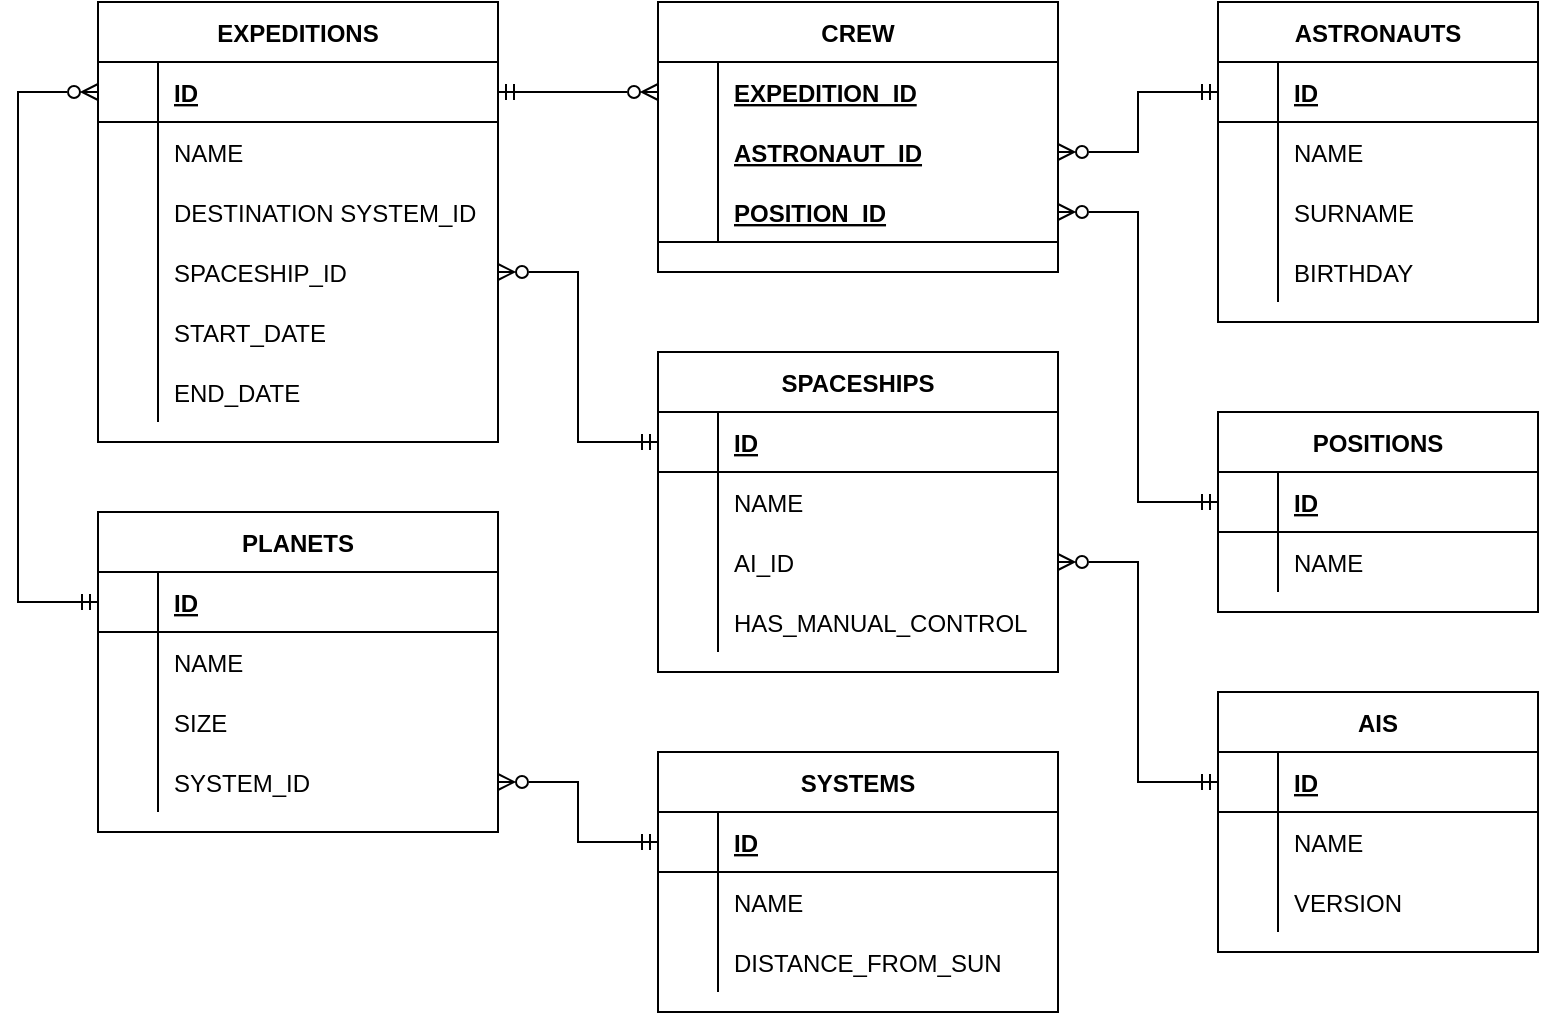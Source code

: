 <mxfile version="22.1.2" type="device" pages="2">
  <diagram name="Info" id="az2LJ3B9GbNz1GJWt3p9">
    <mxGraphModel dx="1036" dy="614" grid="1" gridSize="10" guides="1" tooltips="1" connect="1" arrows="1" fold="1" page="1" pageScale="1" pageWidth="850" pageHeight="1100" math="0" shadow="0" extFonts="Permanent Marker^https://fonts.googleapis.com/css?family=Permanent+Marker">
      <root>
        <mxCell id="Lg5elvIJ8OamBebrSICI-0" />
        <mxCell id="Lg5elvIJ8OamBebrSICI-1" parent="Lg5elvIJ8OamBebrSICI-0" />
        <mxCell id="Lg5elvIJ8OamBebrSICI-3" value="SPACESHIPS" style="shape=table;startSize=30;container=1;collapsible=1;childLayout=tableLayout;fixedRows=1;rowLines=0;fontStyle=1;align=center;resizeLast=1;fillColor=default;" parent="Lg5elvIJ8OamBebrSICI-1" vertex="1">
          <mxGeometry x="360" y="210" width="200" height="160" as="geometry" />
        </mxCell>
        <mxCell id="Lg5elvIJ8OamBebrSICI-4" value="" style="shape=tableRow;horizontal=0;startSize=0;swimlaneHead=0;swimlaneBody=0;fillColor=none;collapsible=0;dropTarget=0;points=[[0,0.5],[1,0.5]];portConstraint=eastwest;top=0;left=0;right=0;bottom=1;" parent="Lg5elvIJ8OamBebrSICI-3" vertex="1">
          <mxGeometry y="30" width="200" height="30" as="geometry" />
        </mxCell>
        <mxCell id="Lg5elvIJ8OamBebrSICI-5" value="" style="shape=partialRectangle;connectable=0;fillColor=none;top=0;left=0;bottom=0;right=0;fontStyle=1;overflow=hidden;" parent="Lg5elvIJ8OamBebrSICI-4" vertex="1">
          <mxGeometry width="30" height="30" as="geometry">
            <mxRectangle width="30" height="30" as="alternateBounds" />
          </mxGeometry>
        </mxCell>
        <mxCell id="Lg5elvIJ8OamBebrSICI-6" value="ID" style="shape=partialRectangle;connectable=0;fillColor=none;top=0;left=0;bottom=0;right=0;align=left;spacingLeft=6;fontStyle=5;overflow=hidden;" parent="Lg5elvIJ8OamBebrSICI-4" vertex="1">
          <mxGeometry x="30" width="170" height="30" as="geometry">
            <mxRectangle width="170" height="30" as="alternateBounds" />
          </mxGeometry>
        </mxCell>
        <mxCell id="Lg5elvIJ8OamBebrSICI-7" value="" style="shape=tableRow;horizontal=0;startSize=0;swimlaneHead=0;swimlaneBody=0;fillColor=none;collapsible=0;dropTarget=0;points=[[0,0.5],[1,0.5]];portConstraint=eastwest;top=0;left=0;right=0;bottom=0;" parent="Lg5elvIJ8OamBebrSICI-3" vertex="1">
          <mxGeometry y="60" width="200" height="30" as="geometry" />
        </mxCell>
        <mxCell id="Lg5elvIJ8OamBebrSICI-8" value="" style="shape=partialRectangle;connectable=0;fillColor=none;top=0;left=0;bottom=0;right=0;editable=1;overflow=hidden;" parent="Lg5elvIJ8OamBebrSICI-7" vertex="1">
          <mxGeometry width="30" height="30" as="geometry">
            <mxRectangle width="30" height="30" as="alternateBounds" />
          </mxGeometry>
        </mxCell>
        <mxCell id="Lg5elvIJ8OamBebrSICI-9" value="NAME" style="shape=partialRectangle;connectable=0;fillColor=none;top=0;left=0;bottom=0;right=0;align=left;spacingLeft=6;overflow=hidden;" parent="Lg5elvIJ8OamBebrSICI-7" vertex="1">
          <mxGeometry x="30" width="170" height="30" as="geometry">
            <mxRectangle width="170" height="30" as="alternateBounds" />
          </mxGeometry>
        </mxCell>
        <mxCell id="Lg5elvIJ8OamBebrSICI-126" value="" style="shape=tableRow;horizontal=0;startSize=0;swimlaneHead=0;swimlaneBody=0;fillColor=none;collapsible=0;dropTarget=0;points=[[0,0.5],[1,0.5]];portConstraint=eastwest;top=0;left=0;right=0;bottom=0;" parent="Lg5elvIJ8OamBebrSICI-3" vertex="1">
          <mxGeometry y="90" width="200" height="30" as="geometry" />
        </mxCell>
        <mxCell id="Lg5elvIJ8OamBebrSICI-127" value="" style="shape=partialRectangle;connectable=0;fillColor=none;top=0;left=0;bottom=0;right=0;editable=1;overflow=hidden;" parent="Lg5elvIJ8OamBebrSICI-126" vertex="1">
          <mxGeometry width="30" height="30" as="geometry">
            <mxRectangle width="30" height="30" as="alternateBounds" />
          </mxGeometry>
        </mxCell>
        <mxCell id="Lg5elvIJ8OamBebrSICI-128" value="AI_ID" style="shape=partialRectangle;connectable=0;fillColor=none;top=0;left=0;bottom=0;right=0;align=left;spacingLeft=6;overflow=hidden;" parent="Lg5elvIJ8OamBebrSICI-126" vertex="1">
          <mxGeometry x="30" width="170" height="30" as="geometry">
            <mxRectangle width="170" height="30" as="alternateBounds" />
          </mxGeometry>
        </mxCell>
        <mxCell id="Lg5elvIJ8OamBebrSICI-129" value="" style="shape=tableRow;horizontal=0;startSize=0;swimlaneHead=0;swimlaneBody=0;fillColor=none;collapsible=0;dropTarget=0;points=[[0,0.5],[1,0.5]];portConstraint=eastwest;top=0;left=0;right=0;bottom=0;" parent="Lg5elvIJ8OamBebrSICI-3" vertex="1">
          <mxGeometry y="120" width="200" height="30" as="geometry" />
        </mxCell>
        <mxCell id="Lg5elvIJ8OamBebrSICI-130" value="" style="shape=partialRectangle;connectable=0;fillColor=none;top=0;left=0;bottom=0;right=0;editable=1;overflow=hidden;" parent="Lg5elvIJ8OamBebrSICI-129" vertex="1">
          <mxGeometry width="30" height="30" as="geometry">
            <mxRectangle width="30" height="30" as="alternateBounds" />
          </mxGeometry>
        </mxCell>
        <mxCell id="Lg5elvIJ8OamBebrSICI-131" value="HAS_MANUAL_CONTROL" style="shape=partialRectangle;connectable=0;fillColor=none;top=0;left=0;bottom=0;right=0;align=left;spacingLeft=6;overflow=hidden;" parent="Lg5elvIJ8OamBebrSICI-129" vertex="1">
          <mxGeometry x="30" width="170" height="30" as="geometry">
            <mxRectangle width="170" height="30" as="alternateBounds" />
          </mxGeometry>
        </mxCell>
        <mxCell id="Lg5elvIJ8OamBebrSICI-11" value="ASTRONAUTS" style="shape=table;startSize=30;container=1;collapsible=1;childLayout=tableLayout;fixedRows=1;rowLines=0;fontStyle=1;align=center;resizeLast=1;fillColor=default;" parent="Lg5elvIJ8OamBebrSICI-1" vertex="1">
          <mxGeometry x="640" y="35" width="160" height="160" as="geometry" />
        </mxCell>
        <mxCell id="Lg5elvIJ8OamBebrSICI-12" value="" style="shape=tableRow;horizontal=0;startSize=0;swimlaneHead=0;swimlaneBody=0;fillColor=none;collapsible=0;dropTarget=0;points=[[0,0.5],[1,0.5]];portConstraint=eastwest;top=0;left=0;right=0;bottom=1;" parent="Lg5elvIJ8OamBebrSICI-11" vertex="1">
          <mxGeometry y="30" width="160" height="30" as="geometry" />
        </mxCell>
        <mxCell id="Lg5elvIJ8OamBebrSICI-13" value="" style="shape=partialRectangle;connectable=0;fillColor=none;top=0;left=0;bottom=0;right=0;fontStyle=1;overflow=hidden;" parent="Lg5elvIJ8OamBebrSICI-12" vertex="1">
          <mxGeometry width="30" height="30" as="geometry">
            <mxRectangle width="30" height="30" as="alternateBounds" />
          </mxGeometry>
        </mxCell>
        <mxCell id="Lg5elvIJ8OamBebrSICI-14" value="ID" style="shape=partialRectangle;connectable=0;fillColor=none;top=0;left=0;bottom=0;right=0;align=left;spacingLeft=6;fontStyle=5;overflow=hidden;" parent="Lg5elvIJ8OamBebrSICI-12" vertex="1">
          <mxGeometry x="30" width="130" height="30" as="geometry">
            <mxRectangle width="130" height="30" as="alternateBounds" />
          </mxGeometry>
        </mxCell>
        <mxCell id="Lg5elvIJ8OamBebrSICI-15" value="" style="shape=tableRow;horizontal=0;startSize=0;swimlaneHead=0;swimlaneBody=0;fillColor=none;collapsible=0;dropTarget=0;points=[[0,0.5],[1,0.5]];portConstraint=eastwest;top=0;left=0;right=0;bottom=0;" parent="Lg5elvIJ8OamBebrSICI-11" vertex="1">
          <mxGeometry y="60" width="160" height="30" as="geometry" />
        </mxCell>
        <mxCell id="Lg5elvIJ8OamBebrSICI-16" value="" style="shape=partialRectangle;connectable=0;fillColor=none;top=0;left=0;bottom=0;right=0;editable=1;overflow=hidden;" parent="Lg5elvIJ8OamBebrSICI-15" vertex="1">
          <mxGeometry width="30" height="30" as="geometry">
            <mxRectangle width="30" height="30" as="alternateBounds" />
          </mxGeometry>
        </mxCell>
        <mxCell id="Lg5elvIJ8OamBebrSICI-17" value="NAME" style="shape=partialRectangle;connectable=0;fillColor=none;top=0;left=0;bottom=0;right=0;align=left;spacingLeft=6;overflow=hidden;" parent="Lg5elvIJ8OamBebrSICI-15" vertex="1">
          <mxGeometry x="30" width="130" height="30" as="geometry">
            <mxRectangle width="130" height="30" as="alternateBounds" />
          </mxGeometry>
        </mxCell>
        <mxCell id="Lg5elvIJ8OamBebrSICI-18" value="" style="shape=tableRow;horizontal=0;startSize=0;swimlaneHead=0;swimlaneBody=0;fillColor=none;collapsible=0;dropTarget=0;points=[[0,0.5],[1,0.5]];portConstraint=eastwest;top=0;left=0;right=0;bottom=0;" parent="Lg5elvIJ8OamBebrSICI-11" vertex="1">
          <mxGeometry y="90" width="160" height="30" as="geometry" />
        </mxCell>
        <mxCell id="Lg5elvIJ8OamBebrSICI-19" value="" style="shape=partialRectangle;connectable=0;fillColor=none;top=0;left=0;bottom=0;right=0;editable=1;overflow=hidden;" parent="Lg5elvIJ8OamBebrSICI-18" vertex="1">
          <mxGeometry width="30" height="30" as="geometry">
            <mxRectangle width="30" height="30" as="alternateBounds" />
          </mxGeometry>
        </mxCell>
        <mxCell id="Lg5elvIJ8OamBebrSICI-20" value="SURNAME" style="shape=partialRectangle;connectable=0;fillColor=none;top=0;left=0;bottom=0;right=0;align=left;spacingLeft=6;overflow=hidden;" parent="Lg5elvIJ8OamBebrSICI-18" vertex="1">
          <mxGeometry x="30" width="130" height="30" as="geometry">
            <mxRectangle width="130" height="30" as="alternateBounds" />
          </mxGeometry>
        </mxCell>
        <mxCell id="Lg5elvIJ8OamBebrSICI-21" value="" style="shape=tableRow;horizontal=0;startSize=0;swimlaneHead=0;swimlaneBody=0;fillColor=none;collapsible=0;dropTarget=0;points=[[0,0.5],[1,0.5]];portConstraint=eastwest;top=0;left=0;right=0;bottom=0;" parent="Lg5elvIJ8OamBebrSICI-11" vertex="1">
          <mxGeometry y="120" width="160" height="30" as="geometry" />
        </mxCell>
        <mxCell id="Lg5elvIJ8OamBebrSICI-22" value="" style="shape=partialRectangle;connectable=0;fillColor=none;top=0;left=0;bottom=0;right=0;editable=1;overflow=hidden;" parent="Lg5elvIJ8OamBebrSICI-21" vertex="1">
          <mxGeometry width="30" height="30" as="geometry">
            <mxRectangle width="30" height="30" as="alternateBounds" />
          </mxGeometry>
        </mxCell>
        <mxCell id="Lg5elvIJ8OamBebrSICI-23" value="BIRTHDAY" style="shape=partialRectangle;connectable=0;fillColor=none;top=0;left=0;bottom=0;right=0;align=left;spacingLeft=6;overflow=hidden;fontStyle=0" parent="Lg5elvIJ8OamBebrSICI-21" vertex="1">
          <mxGeometry x="30" width="130" height="30" as="geometry">
            <mxRectangle width="130" height="30" as="alternateBounds" />
          </mxGeometry>
        </mxCell>
        <mxCell id="Lg5elvIJ8OamBebrSICI-43" value="AIS" style="shape=table;startSize=30;container=1;collapsible=1;childLayout=tableLayout;fixedRows=1;rowLines=0;fontStyle=1;align=center;resizeLast=1;fillColor=default;" parent="Lg5elvIJ8OamBebrSICI-1" vertex="1">
          <mxGeometry x="640" y="380" width="160" height="130" as="geometry" />
        </mxCell>
        <mxCell id="Lg5elvIJ8OamBebrSICI-44" value="" style="shape=tableRow;horizontal=0;startSize=0;swimlaneHead=0;swimlaneBody=0;fillColor=none;collapsible=0;dropTarget=0;points=[[0,0.5],[1,0.5]];portConstraint=eastwest;top=0;left=0;right=0;bottom=1;" parent="Lg5elvIJ8OamBebrSICI-43" vertex="1">
          <mxGeometry y="30" width="160" height="30" as="geometry" />
        </mxCell>
        <mxCell id="Lg5elvIJ8OamBebrSICI-45" value="" style="shape=partialRectangle;connectable=0;fillColor=none;top=0;left=0;bottom=0;right=0;fontStyle=1;overflow=hidden;" parent="Lg5elvIJ8OamBebrSICI-44" vertex="1">
          <mxGeometry width="30" height="30" as="geometry">
            <mxRectangle width="30" height="30" as="alternateBounds" />
          </mxGeometry>
        </mxCell>
        <mxCell id="Lg5elvIJ8OamBebrSICI-46" value="ID" style="shape=partialRectangle;connectable=0;fillColor=none;top=0;left=0;bottom=0;right=0;align=left;spacingLeft=6;fontStyle=5;overflow=hidden;" parent="Lg5elvIJ8OamBebrSICI-44" vertex="1">
          <mxGeometry x="30" width="130" height="30" as="geometry">
            <mxRectangle width="130" height="30" as="alternateBounds" />
          </mxGeometry>
        </mxCell>
        <mxCell id="Lg5elvIJ8OamBebrSICI-47" value="" style="shape=tableRow;horizontal=0;startSize=0;swimlaneHead=0;swimlaneBody=0;fillColor=none;collapsible=0;dropTarget=0;points=[[0,0.5],[1,0.5]];portConstraint=eastwest;top=0;left=0;right=0;bottom=0;" parent="Lg5elvIJ8OamBebrSICI-43" vertex="1">
          <mxGeometry y="60" width="160" height="30" as="geometry" />
        </mxCell>
        <mxCell id="Lg5elvIJ8OamBebrSICI-48" value="" style="shape=partialRectangle;connectable=0;fillColor=none;top=0;left=0;bottom=0;right=0;editable=1;overflow=hidden;" parent="Lg5elvIJ8OamBebrSICI-47" vertex="1">
          <mxGeometry width="30" height="30" as="geometry">
            <mxRectangle width="30" height="30" as="alternateBounds" />
          </mxGeometry>
        </mxCell>
        <mxCell id="Lg5elvIJ8OamBebrSICI-49" value="NAME" style="shape=partialRectangle;connectable=0;fillColor=none;top=0;left=0;bottom=0;right=0;align=left;spacingLeft=6;overflow=hidden;" parent="Lg5elvIJ8OamBebrSICI-47" vertex="1">
          <mxGeometry x="30" width="130" height="30" as="geometry">
            <mxRectangle width="130" height="30" as="alternateBounds" />
          </mxGeometry>
        </mxCell>
        <mxCell id="Lg5elvIJ8OamBebrSICI-123" value="" style="shape=tableRow;horizontal=0;startSize=0;swimlaneHead=0;swimlaneBody=0;fillColor=none;collapsible=0;dropTarget=0;points=[[0,0.5],[1,0.5]];portConstraint=eastwest;top=0;left=0;right=0;bottom=0;" parent="Lg5elvIJ8OamBebrSICI-43" vertex="1">
          <mxGeometry y="90" width="160" height="30" as="geometry" />
        </mxCell>
        <mxCell id="Lg5elvIJ8OamBebrSICI-124" value="" style="shape=partialRectangle;connectable=0;fillColor=none;top=0;left=0;bottom=0;right=0;editable=1;overflow=hidden;" parent="Lg5elvIJ8OamBebrSICI-123" vertex="1">
          <mxGeometry width="30" height="30" as="geometry">
            <mxRectangle width="30" height="30" as="alternateBounds" />
          </mxGeometry>
        </mxCell>
        <mxCell id="Lg5elvIJ8OamBebrSICI-125" value="VERSION" style="shape=partialRectangle;connectable=0;fillColor=none;top=0;left=0;bottom=0;right=0;align=left;spacingLeft=6;overflow=hidden;" parent="Lg5elvIJ8OamBebrSICI-123" vertex="1">
          <mxGeometry x="30" width="130" height="30" as="geometry">
            <mxRectangle width="130" height="30" as="alternateBounds" />
          </mxGeometry>
        </mxCell>
        <mxCell id="Lg5elvIJ8OamBebrSICI-51" value="EXPEDITIONS" style="shape=table;startSize=30;container=1;collapsible=1;childLayout=tableLayout;fixedRows=1;rowLines=0;fontStyle=1;align=center;resizeLast=1;fillColor=default;" parent="Lg5elvIJ8OamBebrSICI-1" vertex="1">
          <mxGeometry x="80" y="35" width="200" height="220" as="geometry" />
        </mxCell>
        <mxCell id="Lg5elvIJ8OamBebrSICI-52" value="" style="shape=tableRow;horizontal=0;startSize=0;swimlaneHead=0;swimlaneBody=0;fillColor=none;collapsible=0;dropTarget=0;points=[[0,0.5],[1,0.5]];portConstraint=eastwest;top=0;left=0;right=0;bottom=1;" parent="Lg5elvIJ8OamBebrSICI-51" vertex="1">
          <mxGeometry y="30" width="200" height="30" as="geometry" />
        </mxCell>
        <mxCell id="Lg5elvIJ8OamBebrSICI-53" value="" style="shape=partialRectangle;connectable=0;fillColor=none;top=0;left=0;bottom=0;right=0;fontStyle=1;overflow=hidden;" parent="Lg5elvIJ8OamBebrSICI-52" vertex="1">
          <mxGeometry width="30" height="30" as="geometry">
            <mxRectangle width="30" height="30" as="alternateBounds" />
          </mxGeometry>
        </mxCell>
        <mxCell id="Lg5elvIJ8OamBebrSICI-54" value="ID" style="shape=partialRectangle;connectable=0;fillColor=none;top=0;left=0;bottom=0;right=0;align=left;spacingLeft=6;fontStyle=5;overflow=hidden;" parent="Lg5elvIJ8OamBebrSICI-52" vertex="1">
          <mxGeometry x="30" width="170" height="30" as="geometry">
            <mxRectangle width="170" height="30" as="alternateBounds" />
          </mxGeometry>
        </mxCell>
        <mxCell id="Lg5elvIJ8OamBebrSICI-55" value="" style="shape=tableRow;horizontal=0;startSize=0;swimlaneHead=0;swimlaneBody=0;fillColor=none;collapsible=0;dropTarget=0;points=[[0,0.5],[1,0.5]];portConstraint=eastwest;top=0;left=0;right=0;bottom=0;" parent="Lg5elvIJ8OamBebrSICI-51" vertex="1">
          <mxGeometry y="60" width="200" height="30" as="geometry" />
        </mxCell>
        <mxCell id="Lg5elvIJ8OamBebrSICI-56" value="" style="shape=partialRectangle;connectable=0;fillColor=none;top=0;left=0;bottom=0;right=0;editable=1;overflow=hidden;" parent="Lg5elvIJ8OamBebrSICI-55" vertex="1">
          <mxGeometry width="30" height="30" as="geometry">
            <mxRectangle width="30" height="30" as="alternateBounds" />
          </mxGeometry>
        </mxCell>
        <mxCell id="Lg5elvIJ8OamBebrSICI-57" value="NAME" style="shape=partialRectangle;connectable=0;fillColor=none;top=0;left=0;bottom=0;right=0;align=left;spacingLeft=6;overflow=hidden;" parent="Lg5elvIJ8OamBebrSICI-55" vertex="1">
          <mxGeometry x="30" width="170" height="30" as="geometry">
            <mxRectangle width="170" height="30" as="alternateBounds" />
          </mxGeometry>
        </mxCell>
        <mxCell id="hfWTQfn12bOHuHDXInRM-3" value="" style="shape=tableRow;horizontal=0;startSize=0;swimlaneHead=0;swimlaneBody=0;fillColor=none;collapsible=0;dropTarget=0;points=[[0,0.5],[1,0.5]];portConstraint=eastwest;top=0;left=0;right=0;bottom=0;" parent="Lg5elvIJ8OamBebrSICI-51" vertex="1">
          <mxGeometry y="90" width="200" height="30" as="geometry" />
        </mxCell>
        <mxCell id="hfWTQfn12bOHuHDXInRM-4" value="" style="shape=partialRectangle;connectable=0;fillColor=none;top=0;left=0;bottom=0;right=0;editable=1;overflow=hidden;" parent="hfWTQfn12bOHuHDXInRM-3" vertex="1">
          <mxGeometry width="30" height="30" as="geometry">
            <mxRectangle width="30" height="30" as="alternateBounds" />
          </mxGeometry>
        </mxCell>
        <mxCell id="hfWTQfn12bOHuHDXInRM-5" value="DESTINATION SYSTEM_ID" style="shape=partialRectangle;connectable=0;fillColor=none;top=0;left=0;bottom=0;right=0;align=left;spacingLeft=6;overflow=hidden;" parent="hfWTQfn12bOHuHDXInRM-3" vertex="1">
          <mxGeometry x="30" width="170" height="30" as="geometry">
            <mxRectangle width="170" height="30" as="alternateBounds" />
          </mxGeometry>
        </mxCell>
        <mxCell id="Lg5elvIJ8OamBebrSICI-108" value="" style="shape=tableRow;horizontal=0;startSize=0;swimlaneHead=0;swimlaneBody=0;fillColor=none;collapsible=0;dropTarget=0;points=[[0,0.5],[1,0.5]];portConstraint=eastwest;top=0;left=0;right=0;bottom=0;" parent="Lg5elvIJ8OamBebrSICI-51" vertex="1">
          <mxGeometry y="120" width="200" height="30" as="geometry" />
        </mxCell>
        <mxCell id="Lg5elvIJ8OamBebrSICI-109" value="" style="shape=partialRectangle;connectable=0;fillColor=none;top=0;left=0;bottom=0;right=0;editable=1;overflow=hidden;" parent="Lg5elvIJ8OamBebrSICI-108" vertex="1">
          <mxGeometry width="30" height="30" as="geometry">
            <mxRectangle width="30" height="30" as="alternateBounds" />
          </mxGeometry>
        </mxCell>
        <mxCell id="Lg5elvIJ8OamBebrSICI-110" value="SPACESHIP_ID" style="shape=partialRectangle;connectable=0;fillColor=none;top=0;left=0;bottom=0;right=0;align=left;spacingLeft=6;overflow=hidden;" parent="Lg5elvIJ8OamBebrSICI-108" vertex="1">
          <mxGeometry x="30" width="170" height="30" as="geometry">
            <mxRectangle width="170" height="30" as="alternateBounds" />
          </mxGeometry>
        </mxCell>
        <mxCell id="Lg5elvIJ8OamBebrSICI-111" value="" style="shape=tableRow;horizontal=0;startSize=0;swimlaneHead=0;swimlaneBody=0;fillColor=none;collapsible=0;dropTarget=0;points=[[0,0.5],[1,0.5]];portConstraint=eastwest;top=0;left=0;right=0;bottom=0;" parent="Lg5elvIJ8OamBebrSICI-51" vertex="1">
          <mxGeometry y="150" width="200" height="30" as="geometry" />
        </mxCell>
        <mxCell id="Lg5elvIJ8OamBebrSICI-112" value="" style="shape=partialRectangle;connectable=0;fillColor=none;top=0;left=0;bottom=0;right=0;editable=1;overflow=hidden;" parent="Lg5elvIJ8OamBebrSICI-111" vertex="1">
          <mxGeometry width="30" height="30" as="geometry">
            <mxRectangle width="30" height="30" as="alternateBounds" />
          </mxGeometry>
        </mxCell>
        <mxCell id="Lg5elvIJ8OamBebrSICI-113" value="START_DATE" style="shape=partialRectangle;connectable=0;fillColor=none;top=0;left=0;bottom=0;right=0;align=left;spacingLeft=6;overflow=hidden;" parent="Lg5elvIJ8OamBebrSICI-111" vertex="1">
          <mxGeometry x="30" width="170" height="30" as="geometry">
            <mxRectangle width="170" height="30" as="alternateBounds" />
          </mxGeometry>
        </mxCell>
        <mxCell id="Lg5elvIJ8OamBebrSICI-114" value="" style="shape=tableRow;horizontal=0;startSize=0;swimlaneHead=0;swimlaneBody=0;fillColor=none;collapsible=0;dropTarget=0;points=[[0,0.5],[1,0.5]];portConstraint=eastwest;top=0;left=0;right=0;bottom=0;" parent="Lg5elvIJ8OamBebrSICI-51" vertex="1">
          <mxGeometry y="180" width="200" height="30" as="geometry" />
        </mxCell>
        <mxCell id="Lg5elvIJ8OamBebrSICI-115" value="" style="shape=partialRectangle;connectable=0;fillColor=none;top=0;left=0;bottom=0;right=0;editable=1;overflow=hidden;" parent="Lg5elvIJ8OamBebrSICI-114" vertex="1">
          <mxGeometry width="30" height="30" as="geometry">
            <mxRectangle width="30" height="30" as="alternateBounds" />
          </mxGeometry>
        </mxCell>
        <mxCell id="Lg5elvIJ8OamBebrSICI-116" value="END_DATE" style="shape=partialRectangle;connectable=0;fillColor=none;top=0;left=0;bottom=0;right=0;align=left;spacingLeft=6;overflow=hidden;" parent="Lg5elvIJ8OamBebrSICI-114" vertex="1">
          <mxGeometry x="30" width="170" height="30" as="geometry">
            <mxRectangle width="170" height="30" as="alternateBounds" />
          </mxGeometry>
        </mxCell>
        <mxCell id="Lg5elvIJ8OamBebrSICI-58" value="CREW" style="shape=table;startSize=30;container=1;collapsible=1;childLayout=tableLayout;fixedRows=1;rowLines=0;fontStyle=1;align=center;resizeLast=1;fillColor=default;" parent="Lg5elvIJ8OamBebrSICI-1" vertex="1">
          <mxGeometry x="360" y="35" width="200" height="135" as="geometry" />
        </mxCell>
        <mxCell id="Lg5elvIJ8OamBebrSICI-62" value="" style="shape=tableRow;horizontal=0;startSize=0;swimlaneHead=0;swimlaneBody=0;fillColor=none;collapsible=0;dropTarget=0;points=[[0,0.5],[1,0.5]];portConstraint=eastwest;top=0;left=0;right=0;bottom=0;" parent="Lg5elvIJ8OamBebrSICI-58" vertex="1">
          <mxGeometry y="30" width="200" height="30" as="geometry" />
        </mxCell>
        <mxCell id="Lg5elvIJ8OamBebrSICI-63" value="" style="shape=partialRectangle;connectable=0;fillColor=none;top=0;left=0;bottom=0;right=0;editable=1;overflow=hidden;" parent="Lg5elvIJ8OamBebrSICI-62" vertex="1">
          <mxGeometry width="30" height="30" as="geometry">
            <mxRectangle width="30" height="30" as="alternateBounds" />
          </mxGeometry>
        </mxCell>
        <mxCell id="Lg5elvIJ8OamBebrSICI-64" value="EXPEDITION_ID" style="shape=partialRectangle;connectable=0;fillColor=none;top=0;left=0;bottom=0;right=0;align=left;spacingLeft=6;overflow=hidden;fontStyle=5" parent="Lg5elvIJ8OamBebrSICI-62" vertex="1">
          <mxGeometry x="30" width="170" height="30" as="geometry">
            <mxRectangle width="170" height="30" as="alternateBounds" />
          </mxGeometry>
        </mxCell>
        <mxCell id="Lg5elvIJ8OamBebrSICI-80" value="" style="shape=tableRow;horizontal=0;startSize=0;swimlaneHead=0;swimlaneBody=0;fillColor=none;collapsible=0;dropTarget=0;points=[[0,0.5],[1,0.5]];portConstraint=eastwest;top=0;left=0;right=0;bottom=0;" parent="Lg5elvIJ8OamBebrSICI-58" vertex="1">
          <mxGeometry y="60" width="200" height="30" as="geometry" />
        </mxCell>
        <mxCell id="Lg5elvIJ8OamBebrSICI-81" value="" style="shape=partialRectangle;connectable=0;fillColor=none;top=0;left=0;bottom=0;right=0;editable=1;overflow=hidden;" parent="Lg5elvIJ8OamBebrSICI-80" vertex="1">
          <mxGeometry width="30" height="30" as="geometry">
            <mxRectangle width="30" height="30" as="alternateBounds" />
          </mxGeometry>
        </mxCell>
        <mxCell id="Lg5elvIJ8OamBebrSICI-82" value="ASTRONAUT_ID" style="shape=partialRectangle;connectable=0;fillColor=none;top=0;left=0;bottom=0;right=0;align=left;spacingLeft=6;overflow=hidden;fontStyle=5" parent="Lg5elvIJ8OamBebrSICI-80" vertex="1">
          <mxGeometry x="30" width="170" height="30" as="geometry">
            <mxRectangle width="170" height="30" as="alternateBounds" />
          </mxGeometry>
        </mxCell>
        <mxCell id="Lg5elvIJ8OamBebrSICI-59" value="" style="shape=tableRow;horizontal=0;startSize=0;swimlaneHead=0;swimlaneBody=0;fillColor=none;collapsible=0;dropTarget=0;points=[[0,0.5],[1,0.5]];portConstraint=eastwest;top=0;left=0;right=0;bottom=1;" parent="Lg5elvIJ8OamBebrSICI-58" vertex="1">
          <mxGeometry y="90" width="200" height="30" as="geometry" />
        </mxCell>
        <mxCell id="Lg5elvIJ8OamBebrSICI-60" value="" style="shape=partialRectangle;connectable=0;fillColor=none;top=0;left=0;bottom=0;right=0;fontStyle=1;overflow=hidden;" parent="Lg5elvIJ8OamBebrSICI-59" vertex="1">
          <mxGeometry width="30" height="30" as="geometry">
            <mxRectangle width="30" height="30" as="alternateBounds" />
          </mxGeometry>
        </mxCell>
        <mxCell id="Lg5elvIJ8OamBebrSICI-61" value="POSITION_ID" style="shape=partialRectangle;connectable=0;fillColor=none;top=0;left=0;bottom=0;right=0;align=left;spacingLeft=6;fontStyle=5;overflow=hidden;" parent="Lg5elvIJ8OamBebrSICI-59" vertex="1">
          <mxGeometry x="30" width="170" height="30" as="geometry">
            <mxRectangle width="170" height="30" as="alternateBounds" />
          </mxGeometry>
        </mxCell>
        <mxCell id="Lg5elvIJ8OamBebrSICI-132" style="edgeStyle=orthogonalEdgeStyle;rounded=0;orthogonalLoop=1;jettySize=auto;html=1;endArrow=ERmandOne;endFill=0;startArrow=ERzeroToMany;startFill=0;" parent="Lg5elvIJ8OamBebrSICI-1" source="Lg5elvIJ8OamBebrSICI-80" target="Lg5elvIJ8OamBebrSICI-12" edge="1">
          <mxGeometry relative="1" as="geometry">
            <Array as="points">
              <mxPoint x="600" y="110" />
              <mxPoint x="600" y="80" />
            </Array>
          </mxGeometry>
        </mxCell>
        <mxCell id="Lg5elvIJ8OamBebrSICI-133" style="edgeStyle=orthogonalEdgeStyle;rounded=0;orthogonalLoop=1;jettySize=auto;html=1;endArrow=ERmandOne;endFill=0;startArrow=ERzeroToMany;startFill=0;" parent="Lg5elvIJ8OamBebrSICI-1" source="Lg5elvIJ8OamBebrSICI-62" target="Lg5elvIJ8OamBebrSICI-52" edge="1">
          <mxGeometry relative="1" as="geometry" />
        </mxCell>
        <mxCell id="Lg5elvIJ8OamBebrSICI-135" style="edgeStyle=orthogonalEdgeStyle;rounded=0;orthogonalLoop=1;jettySize=auto;html=1;startArrow=ERmandOne;startFill=0;endArrow=ERzeroToMany;endFill=0;" parent="Lg5elvIJ8OamBebrSICI-1" source="iDgaTwi97ADvD1htAR-G-1" target="Lg5elvIJ8OamBebrSICI-52" edge="1">
          <mxGeometry relative="1" as="geometry">
            <Array as="points">
              <mxPoint x="40" y="335" />
              <mxPoint x="40" y="80" />
            </Array>
            <mxPoint x="80" y="335" as="sourcePoint" />
          </mxGeometry>
        </mxCell>
        <mxCell id="Lg5elvIJ8OamBebrSICI-136" style="edgeStyle=orthogonalEdgeStyle;rounded=0;orthogonalLoop=1;jettySize=auto;html=1;endArrow=ERzeroToMany;endFill=0;startArrow=ERmandOne;startFill=0;" parent="Lg5elvIJ8OamBebrSICI-1" source="Lg5elvIJ8OamBebrSICI-4" target="Lg5elvIJ8OamBebrSICI-108" edge="1">
          <mxGeometry relative="1" as="geometry" />
        </mxCell>
        <mxCell id="Lg5elvIJ8OamBebrSICI-137" style="edgeStyle=orthogonalEdgeStyle;rounded=0;orthogonalLoop=1;jettySize=auto;html=1;endArrow=ERmandOne;endFill=0;startArrow=ERzeroToMany;startFill=0;" parent="Lg5elvIJ8OamBebrSICI-1" source="Lg5elvIJ8OamBebrSICI-126" target="Lg5elvIJ8OamBebrSICI-44" edge="1">
          <mxGeometry relative="1" as="geometry">
            <Array as="points">
              <mxPoint x="600" y="315" />
              <mxPoint x="600" y="425" />
            </Array>
          </mxGeometry>
        </mxCell>
        <mxCell id="CcZRNZSJSdYm7du-_XgX-0" value="SYSTEMS" style="shape=table;startSize=30;container=1;collapsible=1;childLayout=tableLayout;fixedRows=1;rowLines=0;fontStyle=1;align=center;resizeLast=1;fillColor=default;" parent="Lg5elvIJ8OamBebrSICI-1" vertex="1">
          <mxGeometry x="360" y="410" width="200" height="130" as="geometry" />
        </mxCell>
        <mxCell id="CcZRNZSJSdYm7du-_XgX-1" value="" style="shape=tableRow;horizontal=0;startSize=0;swimlaneHead=0;swimlaneBody=0;fillColor=none;collapsible=0;dropTarget=0;points=[[0,0.5],[1,0.5]];portConstraint=eastwest;top=0;left=0;right=0;bottom=1;" parent="CcZRNZSJSdYm7du-_XgX-0" vertex="1">
          <mxGeometry y="30" width="200" height="30" as="geometry" />
        </mxCell>
        <mxCell id="CcZRNZSJSdYm7du-_XgX-2" value="" style="shape=partialRectangle;connectable=0;fillColor=none;top=0;left=0;bottom=0;right=0;fontStyle=1;overflow=hidden;" parent="CcZRNZSJSdYm7du-_XgX-1" vertex="1">
          <mxGeometry width="30" height="30" as="geometry">
            <mxRectangle width="30" height="30" as="alternateBounds" />
          </mxGeometry>
        </mxCell>
        <mxCell id="CcZRNZSJSdYm7du-_XgX-3" value="ID" style="shape=partialRectangle;connectable=0;fillColor=none;top=0;left=0;bottom=0;right=0;align=left;spacingLeft=6;fontStyle=5;overflow=hidden;" parent="CcZRNZSJSdYm7du-_XgX-1" vertex="1">
          <mxGeometry x="30" width="170" height="30" as="geometry">
            <mxRectangle width="170" height="30" as="alternateBounds" />
          </mxGeometry>
        </mxCell>
        <mxCell id="CcZRNZSJSdYm7du-_XgX-4" value="" style="shape=tableRow;horizontal=0;startSize=0;swimlaneHead=0;swimlaneBody=0;fillColor=none;collapsible=0;dropTarget=0;points=[[0,0.5],[1,0.5]];portConstraint=eastwest;top=0;left=0;right=0;bottom=0;" parent="CcZRNZSJSdYm7du-_XgX-0" vertex="1">
          <mxGeometry y="60" width="200" height="30" as="geometry" />
        </mxCell>
        <mxCell id="CcZRNZSJSdYm7du-_XgX-5" value="" style="shape=partialRectangle;connectable=0;fillColor=none;top=0;left=0;bottom=0;right=0;editable=1;overflow=hidden;" parent="CcZRNZSJSdYm7du-_XgX-4" vertex="1">
          <mxGeometry width="30" height="30" as="geometry">
            <mxRectangle width="30" height="30" as="alternateBounds" />
          </mxGeometry>
        </mxCell>
        <mxCell id="CcZRNZSJSdYm7du-_XgX-6" value="NAME" style="shape=partialRectangle;connectable=0;fillColor=none;top=0;left=0;bottom=0;right=0;align=left;spacingLeft=6;overflow=hidden;" parent="CcZRNZSJSdYm7du-_XgX-4" vertex="1">
          <mxGeometry x="30" width="170" height="30" as="geometry">
            <mxRectangle width="170" height="30" as="alternateBounds" />
          </mxGeometry>
        </mxCell>
        <mxCell id="CcZRNZSJSdYm7du-_XgX-7" value="" style="shape=tableRow;horizontal=0;startSize=0;swimlaneHead=0;swimlaneBody=0;fillColor=none;collapsible=0;dropTarget=0;points=[[0,0.5],[1,0.5]];portConstraint=eastwest;top=0;left=0;right=0;bottom=0;" parent="CcZRNZSJSdYm7du-_XgX-0" vertex="1">
          <mxGeometry y="90" width="200" height="30" as="geometry" />
        </mxCell>
        <mxCell id="CcZRNZSJSdYm7du-_XgX-8" value="" style="shape=partialRectangle;connectable=0;fillColor=none;top=0;left=0;bottom=0;right=0;editable=1;overflow=hidden;" parent="CcZRNZSJSdYm7du-_XgX-7" vertex="1">
          <mxGeometry width="30" height="30" as="geometry">
            <mxRectangle width="30" height="30" as="alternateBounds" />
          </mxGeometry>
        </mxCell>
        <mxCell id="CcZRNZSJSdYm7du-_XgX-9" value="DISTANCE_FROM_SUN" style="shape=partialRectangle;connectable=0;fillColor=none;top=0;left=0;bottom=0;right=0;align=left;spacingLeft=6;overflow=hidden;" parent="CcZRNZSJSdYm7du-_XgX-7" vertex="1">
          <mxGeometry x="30" width="170" height="30" as="geometry">
            <mxRectangle width="170" height="30" as="alternateBounds" />
          </mxGeometry>
        </mxCell>
        <mxCell id="CcZRNZSJSdYm7du-_XgX-16" style="edgeStyle=orthogonalEdgeStyle;rounded=0;orthogonalLoop=1;jettySize=auto;html=1;endArrow=ERmandOne;endFill=0;startArrow=ERzeroToMany;startFill=0;" parent="Lg5elvIJ8OamBebrSICI-1" source="iDgaTwi97ADvD1htAR-G-10" target="CcZRNZSJSdYm7du-_XgX-1" edge="1">
          <mxGeometry relative="1" as="geometry">
            <mxPoint x="80" y="425" as="sourcePoint" />
            <Array as="points">
              <mxPoint x="320" y="425" />
              <mxPoint x="320" y="455" />
            </Array>
          </mxGeometry>
        </mxCell>
        <mxCell id="CcZRNZSJSdYm7du-_XgX-70" value="POSITIONS" style="shape=table;startSize=30;container=1;collapsible=1;childLayout=tableLayout;fixedRows=1;rowLines=0;fontStyle=1;align=center;resizeLast=1;fillColor=default;" parent="Lg5elvIJ8OamBebrSICI-1" vertex="1">
          <mxGeometry x="640" y="240" width="160" height="100" as="geometry" />
        </mxCell>
        <mxCell id="CcZRNZSJSdYm7du-_XgX-71" value="" style="shape=tableRow;horizontal=0;startSize=0;swimlaneHead=0;swimlaneBody=0;fillColor=none;collapsible=0;dropTarget=0;points=[[0,0.5],[1,0.5]];portConstraint=eastwest;top=0;left=0;right=0;bottom=1;" parent="CcZRNZSJSdYm7du-_XgX-70" vertex="1">
          <mxGeometry y="30" width="160" height="30" as="geometry" />
        </mxCell>
        <mxCell id="CcZRNZSJSdYm7du-_XgX-72" value="" style="shape=partialRectangle;connectable=0;fillColor=none;top=0;left=0;bottom=0;right=0;fontStyle=1;overflow=hidden;" parent="CcZRNZSJSdYm7du-_XgX-71" vertex="1">
          <mxGeometry width="30" height="30" as="geometry">
            <mxRectangle width="30" height="30" as="alternateBounds" />
          </mxGeometry>
        </mxCell>
        <mxCell id="CcZRNZSJSdYm7du-_XgX-73" value="ID" style="shape=partialRectangle;connectable=0;fillColor=none;top=0;left=0;bottom=0;right=0;align=left;spacingLeft=6;fontStyle=5;overflow=hidden;" parent="CcZRNZSJSdYm7du-_XgX-71" vertex="1">
          <mxGeometry x="30" width="130" height="30" as="geometry">
            <mxRectangle width="130" height="30" as="alternateBounds" />
          </mxGeometry>
        </mxCell>
        <mxCell id="CcZRNZSJSdYm7du-_XgX-74" value="" style="shape=tableRow;horizontal=0;startSize=0;swimlaneHead=0;swimlaneBody=0;fillColor=none;collapsible=0;dropTarget=0;points=[[0,0.5],[1,0.5]];portConstraint=eastwest;top=0;left=0;right=0;bottom=0;" parent="CcZRNZSJSdYm7du-_XgX-70" vertex="1">
          <mxGeometry y="60" width="160" height="30" as="geometry" />
        </mxCell>
        <mxCell id="CcZRNZSJSdYm7du-_XgX-75" value="" style="shape=partialRectangle;connectable=0;fillColor=none;top=0;left=0;bottom=0;right=0;editable=1;overflow=hidden;" parent="CcZRNZSJSdYm7du-_XgX-74" vertex="1">
          <mxGeometry width="30" height="30" as="geometry">
            <mxRectangle width="30" height="30" as="alternateBounds" />
          </mxGeometry>
        </mxCell>
        <mxCell id="CcZRNZSJSdYm7du-_XgX-76" value="NAME" style="shape=partialRectangle;connectable=0;fillColor=none;top=0;left=0;bottom=0;right=0;align=left;spacingLeft=6;overflow=hidden;" parent="CcZRNZSJSdYm7du-_XgX-74" vertex="1">
          <mxGeometry x="30" width="130" height="30" as="geometry">
            <mxRectangle width="130" height="30" as="alternateBounds" />
          </mxGeometry>
        </mxCell>
        <mxCell id="iDgaTwi97ADvD1htAR-G-0" value="PLANETS" style="shape=table;startSize=30;container=1;collapsible=1;childLayout=tableLayout;fixedRows=1;rowLines=0;fontStyle=1;align=center;resizeLast=1;fillColor=default;" parent="Lg5elvIJ8OamBebrSICI-1" vertex="1">
          <mxGeometry x="80" y="290" width="200" height="160" as="geometry" />
        </mxCell>
        <mxCell id="iDgaTwi97ADvD1htAR-G-1" value="" style="shape=tableRow;horizontal=0;startSize=0;swimlaneHead=0;swimlaneBody=0;fillColor=none;collapsible=0;dropTarget=0;points=[[0,0.5],[1,0.5]];portConstraint=eastwest;top=0;left=0;right=0;bottom=1;" parent="iDgaTwi97ADvD1htAR-G-0" vertex="1">
          <mxGeometry y="30" width="200" height="30" as="geometry" />
        </mxCell>
        <mxCell id="iDgaTwi97ADvD1htAR-G-2" value="" style="shape=partialRectangle;connectable=0;fillColor=none;top=0;left=0;bottom=0;right=0;fontStyle=1;overflow=hidden;" parent="iDgaTwi97ADvD1htAR-G-1" vertex="1">
          <mxGeometry width="30" height="30" as="geometry">
            <mxRectangle width="30" height="30" as="alternateBounds" />
          </mxGeometry>
        </mxCell>
        <mxCell id="iDgaTwi97ADvD1htAR-G-3" value="ID" style="shape=partialRectangle;connectable=0;fillColor=none;top=0;left=0;bottom=0;right=0;align=left;spacingLeft=6;fontStyle=5;overflow=hidden;" parent="iDgaTwi97ADvD1htAR-G-1" vertex="1">
          <mxGeometry x="30" width="170" height="30" as="geometry">
            <mxRectangle width="170" height="30" as="alternateBounds" />
          </mxGeometry>
        </mxCell>
        <mxCell id="iDgaTwi97ADvD1htAR-G-4" value="" style="shape=tableRow;horizontal=0;startSize=0;swimlaneHead=0;swimlaneBody=0;fillColor=none;collapsible=0;dropTarget=0;points=[[0,0.5],[1,0.5]];portConstraint=eastwest;top=0;left=0;right=0;bottom=0;" parent="iDgaTwi97ADvD1htAR-G-0" vertex="1">
          <mxGeometry y="60" width="200" height="30" as="geometry" />
        </mxCell>
        <mxCell id="iDgaTwi97ADvD1htAR-G-5" value="" style="shape=partialRectangle;connectable=0;fillColor=none;top=0;left=0;bottom=0;right=0;editable=1;overflow=hidden;" parent="iDgaTwi97ADvD1htAR-G-4" vertex="1">
          <mxGeometry width="30" height="30" as="geometry">
            <mxRectangle width="30" height="30" as="alternateBounds" />
          </mxGeometry>
        </mxCell>
        <mxCell id="iDgaTwi97ADvD1htAR-G-6" value="NAME" style="shape=partialRectangle;connectable=0;fillColor=none;top=0;left=0;bottom=0;right=0;align=left;spacingLeft=6;overflow=hidden;" parent="iDgaTwi97ADvD1htAR-G-4" vertex="1">
          <mxGeometry x="30" width="170" height="30" as="geometry">
            <mxRectangle width="170" height="30" as="alternateBounds" />
          </mxGeometry>
        </mxCell>
        <mxCell id="iDgaTwi97ADvD1htAR-G-7" value="" style="shape=tableRow;horizontal=0;startSize=0;swimlaneHead=0;swimlaneBody=0;fillColor=none;collapsible=0;dropTarget=0;points=[[0,0.5],[1,0.5]];portConstraint=eastwest;top=0;left=0;right=0;bottom=0;" parent="iDgaTwi97ADvD1htAR-G-0" vertex="1">
          <mxGeometry y="90" width="200" height="30" as="geometry" />
        </mxCell>
        <mxCell id="iDgaTwi97ADvD1htAR-G-8" value="" style="shape=partialRectangle;connectable=0;fillColor=none;top=0;left=0;bottom=0;right=0;editable=1;overflow=hidden;" parent="iDgaTwi97ADvD1htAR-G-7" vertex="1">
          <mxGeometry width="30" height="30" as="geometry">
            <mxRectangle width="30" height="30" as="alternateBounds" />
          </mxGeometry>
        </mxCell>
        <mxCell id="iDgaTwi97ADvD1htAR-G-9" value="SIZE" style="shape=partialRectangle;connectable=0;fillColor=none;top=0;left=0;bottom=0;right=0;align=left;spacingLeft=6;overflow=hidden;" parent="iDgaTwi97ADvD1htAR-G-7" vertex="1">
          <mxGeometry x="30" width="170" height="30" as="geometry">
            <mxRectangle width="170" height="30" as="alternateBounds" />
          </mxGeometry>
        </mxCell>
        <mxCell id="iDgaTwi97ADvD1htAR-G-10" value="" style="shape=tableRow;horizontal=0;startSize=0;swimlaneHead=0;swimlaneBody=0;fillColor=none;collapsible=0;dropTarget=0;points=[[0,0.5],[1,0.5]];portConstraint=eastwest;top=0;left=0;right=0;bottom=0;" parent="iDgaTwi97ADvD1htAR-G-0" vertex="1">
          <mxGeometry y="120" width="200" height="30" as="geometry" />
        </mxCell>
        <mxCell id="iDgaTwi97ADvD1htAR-G-11" value="" style="shape=partialRectangle;connectable=0;fillColor=none;top=0;left=0;bottom=0;right=0;editable=1;overflow=hidden;" parent="iDgaTwi97ADvD1htAR-G-10" vertex="1">
          <mxGeometry width="30" height="30" as="geometry">
            <mxRectangle width="30" height="30" as="alternateBounds" />
          </mxGeometry>
        </mxCell>
        <mxCell id="iDgaTwi97ADvD1htAR-G-12" value="SYSTEM_ID" style="shape=partialRectangle;connectable=0;fillColor=none;top=0;left=0;bottom=0;right=0;align=left;spacingLeft=6;overflow=hidden;" parent="iDgaTwi97ADvD1htAR-G-10" vertex="1">
          <mxGeometry x="30" width="170" height="30" as="geometry">
            <mxRectangle width="170" height="30" as="alternateBounds" />
          </mxGeometry>
        </mxCell>
        <mxCell id="wI-zFwKz7mN74LaZ4ZCu-3" style="edgeStyle=orthogonalEdgeStyle;rounded=0;orthogonalLoop=1;jettySize=auto;html=1;startArrow=ERmandOne;startFill=0;endArrow=ERzeroToMany;endFill=0;" parent="Lg5elvIJ8OamBebrSICI-1" source="CcZRNZSJSdYm7du-_XgX-71" target="Lg5elvIJ8OamBebrSICI-59" edge="1">
          <mxGeometry relative="1" as="geometry">
            <Array as="points">
              <mxPoint x="600" y="285" />
              <mxPoint x="600" y="140" />
            </Array>
          </mxGeometry>
        </mxCell>
      </root>
    </mxGraphModel>
  </diagram>
  <diagram name="Data" id="j0ZoJ1etLHgj3OL6f9A-">
    <mxGraphModel dx="1036" dy="614" grid="1" gridSize="10" guides="1" tooltips="1" connect="1" arrows="1" fold="1" page="1" pageScale="1" pageWidth="850" pageHeight="1100" math="0" shadow="0" extFonts="Permanent Marker^https://fonts.googleapis.com/css?family=Permanent+Marker">
      <root>
        <mxCell id="j2pnYpvtF0siXCi_sGWQ-0" />
        <mxCell id="j2pnYpvtF0siXCi_sGWQ-1" parent="j2pnYpvtF0siXCi_sGWQ-0" />
        <mxCell id="j2pnYpvtF0siXCi_sGWQ-2" value="SPACESHIPS" style="shape=table;startSize=30;container=1;collapsible=1;childLayout=tableLayout;fixedRows=1;rowLines=0;fontStyle=1;align=center;resizeLast=1;fillColor=default;" parent="j2pnYpvtF0siXCi_sGWQ-1" vertex="1">
          <mxGeometry x="400" y="210" width="240" height="160" as="geometry" />
        </mxCell>
        <mxCell id="j2pnYpvtF0siXCi_sGWQ-3" value="" style="shape=tableRow;horizontal=0;startSize=0;swimlaneHead=0;swimlaneBody=0;fillColor=none;collapsible=0;dropTarget=0;points=[[0,0.5],[1,0.5]];portConstraint=eastwest;top=0;left=0;right=0;bottom=1;" parent="j2pnYpvtF0siXCi_sGWQ-2" vertex="1">
          <mxGeometry y="30" width="240" height="30" as="geometry" />
        </mxCell>
        <mxCell id="j2pnYpvtF0siXCi_sGWQ-4" value="PK" style="shape=partialRectangle;connectable=0;fillColor=none;top=0;left=0;bottom=0;right=0;fontStyle=1;overflow=hidden;" parent="j2pnYpvtF0siXCi_sGWQ-3" vertex="1">
          <mxGeometry width="30" height="30" as="geometry">
            <mxRectangle width="30" height="30" as="alternateBounds" />
          </mxGeometry>
        </mxCell>
        <mxCell id="j2pnYpvtF0siXCi_sGWQ-5" value="ID serial" style="shape=partialRectangle;connectable=0;fillColor=none;top=0;left=0;bottom=0;right=0;align=left;spacingLeft=6;fontStyle=5;overflow=hidden;" parent="j2pnYpvtF0siXCi_sGWQ-3" vertex="1">
          <mxGeometry x="30" width="210" height="30" as="geometry">
            <mxRectangle width="210" height="30" as="alternateBounds" />
          </mxGeometry>
        </mxCell>
        <mxCell id="j2pnYpvtF0siXCi_sGWQ-6" value="" style="shape=tableRow;horizontal=0;startSize=0;swimlaneHead=0;swimlaneBody=0;fillColor=none;collapsible=0;dropTarget=0;points=[[0,0.5],[1,0.5]];portConstraint=eastwest;top=0;left=0;right=0;bottom=0;" parent="j2pnYpvtF0siXCi_sGWQ-2" vertex="1">
          <mxGeometry y="60" width="240" height="30" as="geometry" />
        </mxCell>
        <mxCell id="j2pnYpvtF0siXCi_sGWQ-7" value="" style="shape=partialRectangle;connectable=0;fillColor=none;top=0;left=0;bottom=0;right=0;editable=1;overflow=hidden;" parent="j2pnYpvtF0siXCi_sGWQ-6" vertex="1">
          <mxGeometry width="30" height="30" as="geometry">
            <mxRectangle width="30" height="30" as="alternateBounds" />
          </mxGeometry>
        </mxCell>
        <mxCell id="j2pnYpvtF0siXCi_sGWQ-8" value="NAME varchar(32)" style="shape=partialRectangle;connectable=0;fillColor=none;top=0;left=0;bottom=0;right=0;align=left;spacingLeft=6;overflow=hidden;" parent="j2pnYpvtF0siXCi_sGWQ-6" vertex="1">
          <mxGeometry x="30" width="210" height="30" as="geometry">
            <mxRectangle width="210" height="30" as="alternateBounds" />
          </mxGeometry>
        </mxCell>
        <mxCell id="j2pnYpvtF0siXCi_sGWQ-9" value="" style="shape=tableRow;horizontal=0;startSize=0;swimlaneHead=0;swimlaneBody=0;fillColor=none;collapsible=0;dropTarget=0;points=[[0,0.5],[1,0.5]];portConstraint=eastwest;top=0;left=0;right=0;bottom=0;" parent="j2pnYpvtF0siXCi_sGWQ-2" vertex="1">
          <mxGeometry y="90" width="240" height="30" as="geometry" />
        </mxCell>
        <mxCell id="j2pnYpvtF0siXCi_sGWQ-10" value="FK" style="shape=partialRectangle;connectable=0;fillColor=none;top=0;left=0;bottom=0;right=0;editable=1;overflow=hidden;" parent="j2pnYpvtF0siXCi_sGWQ-9" vertex="1">
          <mxGeometry width="30" height="30" as="geometry">
            <mxRectangle width="30" height="30" as="alternateBounds" />
          </mxGeometry>
        </mxCell>
        <mxCell id="j2pnYpvtF0siXCi_sGWQ-11" value="AI_ID integer" style="shape=partialRectangle;connectable=0;fillColor=none;top=0;left=0;bottom=0;right=0;align=left;spacingLeft=6;overflow=hidden;" parent="j2pnYpvtF0siXCi_sGWQ-9" vertex="1">
          <mxGeometry x="30" width="210" height="30" as="geometry">
            <mxRectangle width="210" height="30" as="alternateBounds" />
          </mxGeometry>
        </mxCell>
        <mxCell id="j2pnYpvtF0siXCi_sGWQ-12" value="" style="shape=tableRow;horizontal=0;startSize=0;swimlaneHead=0;swimlaneBody=0;fillColor=none;collapsible=0;dropTarget=0;points=[[0,0.5],[1,0.5]];portConstraint=eastwest;top=0;left=0;right=0;bottom=0;" parent="j2pnYpvtF0siXCi_sGWQ-2" vertex="1">
          <mxGeometry y="120" width="240" height="30" as="geometry" />
        </mxCell>
        <mxCell id="j2pnYpvtF0siXCi_sGWQ-13" value="" style="shape=partialRectangle;connectable=0;fillColor=none;top=0;left=0;bottom=0;right=0;editable=1;overflow=hidden;" parent="j2pnYpvtF0siXCi_sGWQ-12" vertex="1">
          <mxGeometry width="30" height="30" as="geometry">
            <mxRectangle width="30" height="30" as="alternateBounds" />
          </mxGeometry>
        </mxCell>
        <mxCell id="j2pnYpvtF0siXCi_sGWQ-14" value="HAS_MANUAL_CONTROL boolean" style="shape=partialRectangle;connectable=0;fillColor=none;top=0;left=0;bottom=0;right=0;align=left;spacingLeft=6;overflow=hidden;" parent="j2pnYpvtF0siXCi_sGWQ-12" vertex="1">
          <mxGeometry x="30" width="210" height="30" as="geometry">
            <mxRectangle width="210" height="30" as="alternateBounds" />
          </mxGeometry>
        </mxCell>
        <mxCell id="j2pnYpvtF0siXCi_sGWQ-15" value="ASTRONAUTS" style="shape=table;startSize=30;container=1;collapsible=1;childLayout=tableLayout;fixedRows=1;rowLines=0;fontStyle=1;align=center;resizeLast=1;fillColor=default;" parent="j2pnYpvtF0siXCi_sGWQ-1" vertex="1">
          <mxGeometry x="720" y="35" width="200" height="160" as="geometry" />
        </mxCell>
        <mxCell id="j2pnYpvtF0siXCi_sGWQ-16" value="" style="shape=tableRow;horizontal=0;startSize=0;swimlaneHead=0;swimlaneBody=0;fillColor=none;collapsible=0;dropTarget=0;points=[[0,0.5],[1,0.5]];portConstraint=eastwest;top=0;left=0;right=0;bottom=1;" parent="j2pnYpvtF0siXCi_sGWQ-15" vertex="1">
          <mxGeometry y="30" width="200" height="30" as="geometry" />
        </mxCell>
        <mxCell id="j2pnYpvtF0siXCi_sGWQ-17" value="PK" style="shape=partialRectangle;connectable=0;fillColor=none;top=0;left=0;bottom=0;right=0;fontStyle=1;overflow=hidden;" parent="j2pnYpvtF0siXCi_sGWQ-16" vertex="1">
          <mxGeometry width="30" height="30" as="geometry">
            <mxRectangle width="30" height="30" as="alternateBounds" />
          </mxGeometry>
        </mxCell>
        <mxCell id="j2pnYpvtF0siXCi_sGWQ-18" value="ID serial" style="shape=partialRectangle;connectable=0;fillColor=none;top=0;left=0;bottom=0;right=0;align=left;spacingLeft=6;fontStyle=5;overflow=hidden;" parent="j2pnYpvtF0siXCi_sGWQ-16" vertex="1">
          <mxGeometry x="30" width="170" height="30" as="geometry">
            <mxRectangle width="170" height="30" as="alternateBounds" />
          </mxGeometry>
        </mxCell>
        <mxCell id="j2pnYpvtF0siXCi_sGWQ-19" value="" style="shape=tableRow;horizontal=0;startSize=0;swimlaneHead=0;swimlaneBody=0;fillColor=none;collapsible=0;dropTarget=0;points=[[0,0.5],[1,0.5]];portConstraint=eastwest;top=0;left=0;right=0;bottom=0;" parent="j2pnYpvtF0siXCi_sGWQ-15" vertex="1">
          <mxGeometry y="60" width="200" height="30" as="geometry" />
        </mxCell>
        <mxCell id="j2pnYpvtF0siXCi_sGWQ-20" value="" style="shape=partialRectangle;connectable=0;fillColor=none;top=0;left=0;bottom=0;right=0;editable=1;overflow=hidden;" parent="j2pnYpvtF0siXCi_sGWQ-19" vertex="1">
          <mxGeometry width="30" height="30" as="geometry">
            <mxRectangle width="30" height="30" as="alternateBounds" />
          </mxGeometry>
        </mxCell>
        <mxCell id="j2pnYpvtF0siXCi_sGWQ-21" value="NAME varchar(32)" style="shape=partialRectangle;connectable=0;fillColor=none;top=0;left=0;bottom=0;right=0;align=left;spacingLeft=6;overflow=hidden;" parent="j2pnYpvtF0siXCi_sGWQ-19" vertex="1">
          <mxGeometry x="30" width="170" height="30" as="geometry">
            <mxRectangle width="170" height="30" as="alternateBounds" />
          </mxGeometry>
        </mxCell>
        <mxCell id="j2pnYpvtF0siXCi_sGWQ-22" value="" style="shape=tableRow;horizontal=0;startSize=0;swimlaneHead=0;swimlaneBody=0;fillColor=none;collapsible=0;dropTarget=0;points=[[0,0.5],[1,0.5]];portConstraint=eastwest;top=0;left=0;right=0;bottom=0;" parent="j2pnYpvtF0siXCi_sGWQ-15" vertex="1">
          <mxGeometry y="90" width="200" height="30" as="geometry" />
        </mxCell>
        <mxCell id="j2pnYpvtF0siXCi_sGWQ-23" value="" style="shape=partialRectangle;connectable=0;fillColor=none;top=0;left=0;bottom=0;right=0;editable=1;overflow=hidden;" parent="j2pnYpvtF0siXCi_sGWQ-22" vertex="1">
          <mxGeometry width="30" height="30" as="geometry">
            <mxRectangle width="30" height="30" as="alternateBounds" />
          </mxGeometry>
        </mxCell>
        <mxCell id="j2pnYpvtF0siXCi_sGWQ-24" value="SURNAME varchar(32)" style="shape=partialRectangle;connectable=0;fillColor=none;top=0;left=0;bottom=0;right=0;align=left;spacingLeft=6;overflow=hidden;" parent="j2pnYpvtF0siXCi_sGWQ-22" vertex="1">
          <mxGeometry x="30" width="170" height="30" as="geometry">
            <mxRectangle width="170" height="30" as="alternateBounds" />
          </mxGeometry>
        </mxCell>
        <mxCell id="j2pnYpvtF0siXCi_sGWQ-25" value="" style="shape=tableRow;horizontal=0;startSize=0;swimlaneHead=0;swimlaneBody=0;fillColor=none;collapsible=0;dropTarget=0;points=[[0,0.5],[1,0.5]];portConstraint=eastwest;top=0;left=0;right=0;bottom=0;" parent="j2pnYpvtF0siXCi_sGWQ-15" vertex="1">
          <mxGeometry y="120" width="200" height="30" as="geometry" />
        </mxCell>
        <mxCell id="j2pnYpvtF0siXCi_sGWQ-26" value="" style="shape=partialRectangle;connectable=0;fillColor=none;top=0;left=0;bottom=0;right=0;editable=1;overflow=hidden;" parent="j2pnYpvtF0siXCi_sGWQ-25" vertex="1">
          <mxGeometry width="30" height="30" as="geometry">
            <mxRectangle width="30" height="30" as="alternateBounds" />
          </mxGeometry>
        </mxCell>
        <mxCell id="j2pnYpvtF0siXCi_sGWQ-27" value="BIRTHDAY date" style="shape=partialRectangle;connectable=0;fillColor=none;top=0;left=0;bottom=0;right=0;align=left;spacingLeft=6;overflow=hidden;" parent="j2pnYpvtF0siXCi_sGWQ-25" vertex="1">
          <mxGeometry x="30" width="170" height="30" as="geometry">
            <mxRectangle width="170" height="30" as="alternateBounds" />
          </mxGeometry>
        </mxCell>
        <mxCell id="j2pnYpvtF0siXCi_sGWQ-28" value="SYSTEMS" style="shape=table;startSize=30;container=1;collapsible=1;childLayout=tableLayout;fixedRows=1;rowLines=0;fontStyle=1;align=center;resizeLast=1;fillColor=default;" parent="j2pnYpvtF0siXCi_sGWQ-1" vertex="1">
          <mxGeometry x="400" y="410" width="240" height="130" as="geometry" />
        </mxCell>
        <mxCell id="j2pnYpvtF0siXCi_sGWQ-29" value="" style="shape=tableRow;horizontal=0;startSize=0;swimlaneHead=0;swimlaneBody=0;fillColor=none;collapsible=0;dropTarget=0;points=[[0,0.5],[1,0.5]];portConstraint=eastwest;top=0;left=0;right=0;bottom=1;" parent="j2pnYpvtF0siXCi_sGWQ-28" vertex="1">
          <mxGeometry y="30" width="240" height="30" as="geometry" />
        </mxCell>
        <mxCell id="j2pnYpvtF0siXCi_sGWQ-30" value="PK" style="shape=partialRectangle;connectable=0;fillColor=none;top=0;left=0;bottom=0;right=0;fontStyle=1;overflow=hidden;" parent="j2pnYpvtF0siXCi_sGWQ-29" vertex="1">
          <mxGeometry width="30" height="30" as="geometry">
            <mxRectangle width="30" height="30" as="alternateBounds" />
          </mxGeometry>
        </mxCell>
        <mxCell id="j2pnYpvtF0siXCi_sGWQ-31" value="ID serial" style="shape=partialRectangle;connectable=0;fillColor=none;top=0;left=0;bottom=0;right=0;align=left;spacingLeft=6;fontStyle=5;overflow=hidden;" parent="j2pnYpvtF0siXCi_sGWQ-29" vertex="1">
          <mxGeometry x="30" width="210" height="30" as="geometry">
            <mxRectangle width="210" height="30" as="alternateBounds" />
          </mxGeometry>
        </mxCell>
        <mxCell id="j2pnYpvtF0siXCi_sGWQ-32" value="" style="shape=tableRow;horizontal=0;startSize=0;swimlaneHead=0;swimlaneBody=0;fillColor=none;collapsible=0;dropTarget=0;points=[[0,0.5],[1,0.5]];portConstraint=eastwest;top=0;left=0;right=0;bottom=0;" parent="j2pnYpvtF0siXCi_sGWQ-28" vertex="1">
          <mxGeometry y="60" width="240" height="30" as="geometry" />
        </mxCell>
        <mxCell id="j2pnYpvtF0siXCi_sGWQ-33" value="" style="shape=partialRectangle;connectable=0;fillColor=none;top=0;left=0;bottom=0;right=0;editable=1;overflow=hidden;" parent="j2pnYpvtF0siXCi_sGWQ-32" vertex="1">
          <mxGeometry width="30" height="30" as="geometry">
            <mxRectangle width="30" height="30" as="alternateBounds" />
          </mxGeometry>
        </mxCell>
        <mxCell id="j2pnYpvtF0siXCi_sGWQ-34" value="NAME varchar(32)" style="shape=partialRectangle;connectable=0;fillColor=none;top=0;left=0;bottom=0;right=0;align=left;spacingLeft=6;overflow=hidden;" parent="j2pnYpvtF0siXCi_sGWQ-32" vertex="1">
          <mxGeometry x="30" width="210" height="30" as="geometry">
            <mxRectangle width="210" height="30" as="alternateBounds" />
          </mxGeometry>
        </mxCell>
        <mxCell id="j2pnYpvtF0siXCi_sGWQ-35" value="" style="shape=tableRow;horizontal=0;startSize=0;swimlaneHead=0;swimlaneBody=0;fillColor=none;collapsible=0;dropTarget=0;points=[[0,0.5],[1,0.5]];portConstraint=eastwest;top=0;left=0;right=0;bottom=0;" parent="j2pnYpvtF0siXCi_sGWQ-28" vertex="1">
          <mxGeometry y="90" width="240" height="30" as="geometry" />
        </mxCell>
        <mxCell id="j2pnYpvtF0siXCi_sGWQ-36" value="" style="shape=partialRectangle;connectable=0;fillColor=none;top=0;left=0;bottom=0;right=0;editable=1;overflow=hidden;" parent="j2pnYpvtF0siXCi_sGWQ-35" vertex="1">
          <mxGeometry width="30" height="30" as="geometry">
            <mxRectangle width="30" height="30" as="alternateBounds" />
          </mxGeometry>
        </mxCell>
        <mxCell id="j2pnYpvtF0siXCi_sGWQ-37" value="DISTANCE_FROM_SUN bigint" style="shape=partialRectangle;connectable=0;fillColor=none;top=0;left=0;bottom=0;right=0;align=left;spacingLeft=6;overflow=hidden;" parent="j2pnYpvtF0siXCi_sGWQ-35" vertex="1">
          <mxGeometry x="30" width="210" height="30" as="geometry">
            <mxRectangle width="210" height="30" as="alternateBounds" />
          </mxGeometry>
        </mxCell>
        <mxCell id="j2pnYpvtF0siXCi_sGWQ-38" value="POSITIONS" style="shape=table;startSize=30;container=1;collapsible=1;childLayout=tableLayout;fixedRows=1;rowLines=0;fontStyle=1;align=center;resizeLast=1;fillColor=default;" parent="j2pnYpvtF0siXCi_sGWQ-1" vertex="1">
          <mxGeometry x="720" y="235.5" width="200" height="100" as="geometry" />
        </mxCell>
        <mxCell id="j2pnYpvtF0siXCi_sGWQ-39" value="" style="shape=tableRow;horizontal=0;startSize=0;swimlaneHead=0;swimlaneBody=0;fillColor=none;collapsible=0;dropTarget=0;points=[[0,0.5],[1,0.5]];portConstraint=eastwest;top=0;left=0;right=0;bottom=1;" parent="j2pnYpvtF0siXCi_sGWQ-38" vertex="1">
          <mxGeometry y="30" width="200" height="30" as="geometry" />
        </mxCell>
        <mxCell id="j2pnYpvtF0siXCi_sGWQ-40" value="PK" style="shape=partialRectangle;connectable=0;fillColor=none;top=0;left=0;bottom=0;right=0;fontStyle=1;overflow=hidden;" parent="j2pnYpvtF0siXCi_sGWQ-39" vertex="1">
          <mxGeometry width="30" height="30" as="geometry">
            <mxRectangle width="30" height="30" as="alternateBounds" />
          </mxGeometry>
        </mxCell>
        <mxCell id="j2pnYpvtF0siXCi_sGWQ-41" value="ID serial" style="shape=partialRectangle;connectable=0;fillColor=none;top=0;left=0;bottom=0;right=0;align=left;spacingLeft=6;fontStyle=5;overflow=hidden;" parent="j2pnYpvtF0siXCi_sGWQ-39" vertex="1">
          <mxGeometry x="30" width="170" height="30" as="geometry">
            <mxRectangle width="170" height="30" as="alternateBounds" />
          </mxGeometry>
        </mxCell>
        <mxCell id="j2pnYpvtF0siXCi_sGWQ-42" value="" style="shape=tableRow;horizontal=0;startSize=0;swimlaneHead=0;swimlaneBody=0;fillColor=none;collapsible=0;dropTarget=0;points=[[0,0.5],[1,0.5]];portConstraint=eastwest;top=0;left=0;right=0;bottom=0;" parent="j2pnYpvtF0siXCi_sGWQ-38" vertex="1">
          <mxGeometry y="60" width="200" height="30" as="geometry" />
        </mxCell>
        <mxCell id="j2pnYpvtF0siXCi_sGWQ-43" value="" style="shape=partialRectangle;connectable=0;fillColor=none;top=0;left=0;bottom=0;right=0;editable=1;overflow=hidden;" parent="j2pnYpvtF0siXCi_sGWQ-42" vertex="1">
          <mxGeometry width="30" height="30" as="geometry">
            <mxRectangle width="30" height="30" as="alternateBounds" />
          </mxGeometry>
        </mxCell>
        <mxCell id="j2pnYpvtF0siXCi_sGWQ-44" value="NAME varchar(64)" style="shape=partialRectangle;connectable=0;fillColor=none;top=0;left=0;bottom=0;right=0;align=left;spacingLeft=6;overflow=hidden;" parent="j2pnYpvtF0siXCi_sGWQ-42" vertex="1">
          <mxGeometry x="30" width="170" height="30" as="geometry">
            <mxRectangle width="170" height="30" as="alternateBounds" />
          </mxGeometry>
        </mxCell>
        <mxCell id="j2pnYpvtF0siXCi_sGWQ-51" value="AIS" style="shape=table;startSize=30;container=1;collapsible=1;childLayout=tableLayout;fixedRows=1;rowLines=0;fontStyle=1;align=center;resizeLast=1;fillColor=default;" parent="j2pnYpvtF0siXCi_sGWQ-1" vertex="1">
          <mxGeometry x="720" y="380" width="200" height="130" as="geometry" />
        </mxCell>
        <mxCell id="j2pnYpvtF0siXCi_sGWQ-52" value="" style="shape=tableRow;horizontal=0;startSize=0;swimlaneHead=0;swimlaneBody=0;fillColor=none;collapsible=0;dropTarget=0;points=[[0,0.5],[1,0.5]];portConstraint=eastwest;top=0;left=0;right=0;bottom=1;" parent="j2pnYpvtF0siXCi_sGWQ-51" vertex="1">
          <mxGeometry y="30" width="200" height="30" as="geometry" />
        </mxCell>
        <mxCell id="j2pnYpvtF0siXCi_sGWQ-53" value="PK" style="shape=partialRectangle;connectable=0;fillColor=none;top=0;left=0;bottom=0;right=0;fontStyle=1;overflow=hidden;" parent="j2pnYpvtF0siXCi_sGWQ-52" vertex="1">
          <mxGeometry width="30" height="30" as="geometry">
            <mxRectangle width="30" height="30" as="alternateBounds" />
          </mxGeometry>
        </mxCell>
        <mxCell id="j2pnYpvtF0siXCi_sGWQ-54" value="ID serial" style="shape=partialRectangle;connectable=0;fillColor=none;top=0;left=0;bottom=0;right=0;align=left;spacingLeft=6;fontStyle=5;overflow=hidden;" parent="j2pnYpvtF0siXCi_sGWQ-52" vertex="1">
          <mxGeometry x="30" width="170" height="30" as="geometry">
            <mxRectangle width="170" height="30" as="alternateBounds" />
          </mxGeometry>
        </mxCell>
        <mxCell id="j2pnYpvtF0siXCi_sGWQ-55" value="" style="shape=tableRow;horizontal=0;startSize=0;swimlaneHead=0;swimlaneBody=0;fillColor=none;collapsible=0;dropTarget=0;points=[[0,0.5],[1,0.5]];portConstraint=eastwest;top=0;left=0;right=0;bottom=0;" parent="j2pnYpvtF0siXCi_sGWQ-51" vertex="1">
          <mxGeometry y="60" width="200" height="30" as="geometry" />
        </mxCell>
        <mxCell id="j2pnYpvtF0siXCi_sGWQ-56" value="" style="shape=partialRectangle;connectable=0;fillColor=none;top=0;left=0;bottom=0;right=0;editable=1;overflow=hidden;" parent="j2pnYpvtF0siXCi_sGWQ-55" vertex="1">
          <mxGeometry width="30" height="30" as="geometry">
            <mxRectangle width="30" height="30" as="alternateBounds" />
          </mxGeometry>
        </mxCell>
        <mxCell id="j2pnYpvtF0siXCi_sGWQ-57" value="NAME varchar(32)" style="shape=partialRectangle;connectable=0;fillColor=none;top=0;left=0;bottom=0;right=0;align=left;spacingLeft=6;overflow=hidden;" parent="j2pnYpvtF0siXCi_sGWQ-55" vertex="1">
          <mxGeometry x="30" width="170" height="30" as="geometry">
            <mxRectangle width="170" height="30" as="alternateBounds" />
          </mxGeometry>
        </mxCell>
        <mxCell id="j2pnYpvtF0siXCi_sGWQ-58" value="" style="shape=tableRow;horizontal=0;startSize=0;swimlaneHead=0;swimlaneBody=0;fillColor=none;collapsible=0;dropTarget=0;points=[[0,0.5],[1,0.5]];portConstraint=eastwest;top=0;left=0;right=0;bottom=0;" parent="j2pnYpvtF0siXCi_sGWQ-51" vertex="1">
          <mxGeometry y="90" width="200" height="30" as="geometry" />
        </mxCell>
        <mxCell id="j2pnYpvtF0siXCi_sGWQ-59" value="" style="shape=partialRectangle;connectable=0;fillColor=none;top=0;left=0;bottom=0;right=0;editable=1;overflow=hidden;" parent="j2pnYpvtF0siXCi_sGWQ-58" vertex="1">
          <mxGeometry width="30" height="30" as="geometry">
            <mxRectangle width="30" height="30" as="alternateBounds" />
          </mxGeometry>
        </mxCell>
        <mxCell id="j2pnYpvtF0siXCi_sGWQ-60" value="VERSION varchar(32)" style="shape=partialRectangle;connectable=0;fillColor=none;top=0;left=0;bottom=0;right=0;align=left;spacingLeft=6;overflow=hidden;" parent="j2pnYpvtF0siXCi_sGWQ-58" vertex="1">
          <mxGeometry x="30" width="170" height="30" as="geometry">
            <mxRectangle width="170" height="30" as="alternateBounds" />
          </mxGeometry>
        </mxCell>
        <mxCell id="j2pnYpvtF0siXCi_sGWQ-61" value="EXPEDITIONS" style="shape=table;startSize=30;container=1;collapsible=1;childLayout=tableLayout;fixedRows=1;rowLines=0;fontStyle=1;align=center;resizeLast=1;fillColor=default;" parent="j2pnYpvtF0siXCi_sGWQ-1" vertex="1">
          <mxGeometry x="80" y="35" width="240" height="220" as="geometry" />
        </mxCell>
        <mxCell id="j2pnYpvtF0siXCi_sGWQ-62" value="" style="shape=tableRow;horizontal=0;startSize=0;swimlaneHead=0;swimlaneBody=0;fillColor=none;collapsible=0;dropTarget=0;points=[[0,0.5],[1,0.5]];portConstraint=eastwest;top=0;left=0;right=0;bottom=1;" parent="j2pnYpvtF0siXCi_sGWQ-61" vertex="1">
          <mxGeometry y="30" width="240" height="30" as="geometry" />
        </mxCell>
        <mxCell id="j2pnYpvtF0siXCi_sGWQ-63" value="PK" style="shape=partialRectangle;connectable=0;fillColor=none;top=0;left=0;bottom=0;right=0;fontStyle=1;overflow=hidden;" parent="j2pnYpvtF0siXCi_sGWQ-62" vertex="1">
          <mxGeometry width="30" height="30" as="geometry">
            <mxRectangle width="30" height="30" as="alternateBounds" />
          </mxGeometry>
        </mxCell>
        <mxCell id="j2pnYpvtF0siXCi_sGWQ-64" value="ID serial" style="shape=partialRectangle;connectable=0;fillColor=none;top=0;left=0;bottom=0;right=0;align=left;spacingLeft=6;fontStyle=5;overflow=hidden;" parent="j2pnYpvtF0siXCi_sGWQ-62" vertex="1">
          <mxGeometry x="30" width="210" height="30" as="geometry">
            <mxRectangle width="210" height="30" as="alternateBounds" />
          </mxGeometry>
        </mxCell>
        <mxCell id="aSvSlcwOoIlMnSXpRy1W-0" value="" style="shape=tableRow;horizontal=0;startSize=0;swimlaneHead=0;swimlaneBody=0;fillColor=none;collapsible=0;dropTarget=0;points=[[0,0.5],[1,0.5]];portConstraint=eastwest;top=0;left=0;right=0;bottom=0;" parent="j2pnYpvtF0siXCi_sGWQ-61" vertex="1">
          <mxGeometry y="60" width="240" height="30" as="geometry" />
        </mxCell>
        <mxCell id="aSvSlcwOoIlMnSXpRy1W-1" value="" style="shape=partialRectangle;connectable=0;fillColor=none;top=0;left=0;bottom=0;right=0;editable=1;overflow=hidden;" parent="aSvSlcwOoIlMnSXpRy1W-0" vertex="1">
          <mxGeometry width="30" height="30" as="geometry">
            <mxRectangle width="30" height="30" as="alternateBounds" />
          </mxGeometry>
        </mxCell>
        <mxCell id="aSvSlcwOoIlMnSXpRy1W-2" value="NAME varchar(32)" style="shape=partialRectangle;connectable=0;fillColor=none;top=0;left=0;bottom=0;right=0;align=left;spacingLeft=6;overflow=hidden;" parent="aSvSlcwOoIlMnSXpRy1W-0" vertex="1">
          <mxGeometry x="30" width="210" height="30" as="geometry">
            <mxRectangle width="210" height="30" as="alternateBounds" />
          </mxGeometry>
        </mxCell>
        <mxCell id="j2pnYpvtF0siXCi_sGWQ-65" value="" style="shape=tableRow;horizontal=0;startSize=0;swimlaneHead=0;swimlaneBody=0;fillColor=none;collapsible=0;dropTarget=0;points=[[0,0.5],[1,0.5]];portConstraint=eastwest;top=0;left=0;right=0;bottom=0;" parent="j2pnYpvtF0siXCi_sGWQ-61" vertex="1">
          <mxGeometry y="90" width="240" height="30" as="geometry" />
        </mxCell>
        <mxCell id="j2pnYpvtF0siXCi_sGWQ-66" value="FK" style="shape=partialRectangle;connectable=0;fillColor=none;top=0;left=0;bottom=0;right=0;editable=1;overflow=hidden;" parent="j2pnYpvtF0siXCi_sGWQ-65" vertex="1">
          <mxGeometry width="30" height="30" as="geometry">
            <mxRectangle width="30" height="30" as="alternateBounds" />
          </mxGeometry>
        </mxCell>
        <mxCell id="j2pnYpvtF0siXCi_sGWQ-67" value="DESTINATION SYSTEM_ID integer" style="shape=partialRectangle;connectable=0;fillColor=none;top=0;left=0;bottom=0;right=0;align=left;spacingLeft=6;overflow=hidden;" parent="j2pnYpvtF0siXCi_sGWQ-65" vertex="1">
          <mxGeometry x="30" width="210" height="30" as="geometry">
            <mxRectangle width="210" height="30" as="alternateBounds" />
          </mxGeometry>
        </mxCell>
        <mxCell id="j2pnYpvtF0siXCi_sGWQ-68" value="" style="shape=tableRow;horizontal=0;startSize=0;swimlaneHead=0;swimlaneBody=0;fillColor=none;collapsible=0;dropTarget=0;points=[[0,0.5],[1,0.5]];portConstraint=eastwest;top=0;left=0;right=0;bottom=0;" parent="j2pnYpvtF0siXCi_sGWQ-61" vertex="1">
          <mxGeometry y="120" width="240" height="30" as="geometry" />
        </mxCell>
        <mxCell id="j2pnYpvtF0siXCi_sGWQ-69" value="FK" style="shape=partialRectangle;connectable=0;fillColor=none;top=0;left=0;bottom=0;right=0;editable=1;overflow=hidden;" parent="j2pnYpvtF0siXCi_sGWQ-68" vertex="1">
          <mxGeometry width="30" height="30" as="geometry">
            <mxRectangle width="30" height="30" as="alternateBounds" />
          </mxGeometry>
        </mxCell>
        <mxCell id="j2pnYpvtF0siXCi_sGWQ-70" value="SPACESHIP_ID integer" style="shape=partialRectangle;connectable=0;fillColor=none;top=0;left=0;bottom=0;right=0;align=left;spacingLeft=6;overflow=hidden;" parent="j2pnYpvtF0siXCi_sGWQ-68" vertex="1">
          <mxGeometry x="30" width="210" height="30" as="geometry">
            <mxRectangle width="210" height="30" as="alternateBounds" />
          </mxGeometry>
        </mxCell>
        <mxCell id="j2pnYpvtF0siXCi_sGWQ-71" value="" style="shape=tableRow;horizontal=0;startSize=0;swimlaneHead=0;swimlaneBody=0;fillColor=none;collapsible=0;dropTarget=0;points=[[0,0.5],[1,0.5]];portConstraint=eastwest;top=0;left=0;right=0;bottom=0;" parent="j2pnYpvtF0siXCi_sGWQ-61" vertex="1">
          <mxGeometry y="150" width="240" height="30" as="geometry" />
        </mxCell>
        <mxCell id="j2pnYpvtF0siXCi_sGWQ-72" value="" style="shape=partialRectangle;connectable=0;fillColor=none;top=0;left=0;bottom=0;right=0;editable=1;overflow=hidden;" parent="j2pnYpvtF0siXCi_sGWQ-71" vertex="1">
          <mxGeometry width="30" height="30" as="geometry">
            <mxRectangle width="30" height="30" as="alternateBounds" />
          </mxGeometry>
        </mxCell>
        <mxCell id="j2pnYpvtF0siXCi_sGWQ-73" value="START_DATE date" style="shape=partialRectangle;connectable=0;fillColor=none;top=0;left=0;bottom=0;right=0;align=left;spacingLeft=6;overflow=hidden;" parent="j2pnYpvtF0siXCi_sGWQ-71" vertex="1">
          <mxGeometry x="30" width="210" height="30" as="geometry">
            <mxRectangle width="210" height="30" as="alternateBounds" />
          </mxGeometry>
        </mxCell>
        <mxCell id="j2pnYpvtF0siXCi_sGWQ-74" value="" style="shape=tableRow;horizontal=0;startSize=0;swimlaneHead=0;swimlaneBody=0;fillColor=none;collapsible=0;dropTarget=0;points=[[0,0.5],[1,0.5]];portConstraint=eastwest;top=0;left=0;right=0;bottom=0;" parent="j2pnYpvtF0siXCi_sGWQ-61" vertex="1">
          <mxGeometry y="180" width="240" height="30" as="geometry" />
        </mxCell>
        <mxCell id="j2pnYpvtF0siXCi_sGWQ-75" value="" style="shape=partialRectangle;connectable=0;fillColor=none;top=0;left=0;bottom=0;right=0;editable=1;overflow=hidden;" parent="j2pnYpvtF0siXCi_sGWQ-74" vertex="1">
          <mxGeometry width="30" height="30" as="geometry">
            <mxRectangle width="30" height="30" as="alternateBounds" />
          </mxGeometry>
        </mxCell>
        <mxCell id="j2pnYpvtF0siXCi_sGWQ-76" value="END_DATE date" style="shape=partialRectangle;connectable=0;fillColor=none;top=0;left=0;bottom=0;right=0;align=left;spacingLeft=6;overflow=hidden;" parent="j2pnYpvtF0siXCi_sGWQ-74" vertex="1">
          <mxGeometry x="30" width="210" height="30" as="geometry">
            <mxRectangle width="210" height="30" as="alternateBounds" />
          </mxGeometry>
        </mxCell>
        <mxCell id="j2pnYpvtF0siXCi_sGWQ-88" style="edgeStyle=orthogonalEdgeStyle;rounded=0;orthogonalLoop=1;jettySize=auto;html=1;endArrow=ERmandOne;endFill=0;startArrow=ERzeroToMany;startFill=0;" parent="j2pnYpvtF0siXCi_sGWQ-1" source="UiaBEsIEWOvyzRGuILhT-1" target="j2pnYpvtF0siXCi_sGWQ-62" edge="1">
          <mxGeometry relative="1" as="geometry">
            <mxPoint x="400" y="80" as="sourcePoint" />
          </mxGeometry>
        </mxCell>
        <mxCell id="j2pnYpvtF0siXCi_sGWQ-90" style="edgeStyle=orthogonalEdgeStyle;rounded=0;orthogonalLoop=1;jettySize=auto;html=1;startArrow=ERmandOne;startFill=0;endArrow=ERzeroToMany;endFill=0;" parent="j2pnYpvtF0siXCi_sGWQ-1" source="YaTX8xvq_Nau6-9Lp5kn-1" target="j2pnYpvtF0siXCi_sGWQ-62" edge="1">
          <mxGeometry relative="1" as="geometry">
            <Array as="points">
              <mxPoint x="200" y="335" />
              <mxPoint x="40" y="335" />
              <mxPoint x="40" y="80" />
            </Array>
          </mxGeometry>
        </mxCell>
        <mxCell id="j2pnYpvtF0siXCi_sGWQ-91" style="edgeStyle=orthogonalEdgeStyle;rounded=0;orthogonalLoop=1;jettySize=auto;html=1;endArrow=ERzeroToMany;endFill=0;startArrow=ERmandOne;startFill=0;" parent="j2pnYpvtF0siXCi_sGWQ-1" source="j2pnYpvtF0siXCi_sGWQ-3" target="j2pnYpvtF0siXCi_sGWQ-68" edge="1">
          <mxGeometry relative="1" as="geometry">
            <Array as="points">
              <mxPoint x="360" y="255" />
              <mxPoint x="360" y="170" />
            </Array>
          </mxGeometry>
        </mxCell>
        <mxCell id="j2pnYpvtF0siXCi_sGWQ-92" style="edgeStyle=orthogonalEdgeStyle;rounded=0;orthogonalLoop=1;jettySize=auto;html=1;endArrow=ERmandOne;endFill=0;startArrow=ERzeroToMany;startFill=0;" parent="j2pnYpvtF0siXCi_sGWQ-1" source="j2pnYpvtF0siXCi_sGWQ-9" target="j2pnYpvtF0siXCi_sGWQ-52" edge="1">
          <mxGeometry relative="1" as="geometry">
            <Array as="points">
              <mxPoint x="680" y="315" />
              <mxPoint x="680" y="425" />
            </Array>
          </mxGeometry>
        </mxCell>
        <mxCell id="YaTX8xvq_Nau6-9Lp5kn-0" value="PLANETS" style="shape=table;startSize=30;container=1;collapsible=1;childLayout=tableLayout;fixedRows=1;rowLines=0;fontStyle=1;align=center;resizeLast=1;fillColor=default;" parent="j2pnYpvtF0siXCi_sGWQ-1" vertex="1">
          <mxGeometry x="80" y="290" width="240" height="160" as="geometry" />
        </mxCell>
        <mxCell id="YaTX8xvq_Nau6-9Lp5kn-1" value="" style="shape=tableRow;horizontal=0;startSize=0;swimlaneHead=0;swimlaneBody=0;fillColor=none;collapsible=0;dropTarget=0;points=[[0,0.5],[1,0.5]];portConstraint=eastwest;top=0;left=0;right=0;bottom=1;" parent="YaTX8xvq_Nau6-9Lp5kn-0" vertex="1">
          <mxGeometry y="30" width="240" height="30" as="geometry" />
        </mxCell>
        <mxCell id="YaTX8xvq_Nau6-9Lp5kn-2" value="PK" style="shape=partialRectangle;connectable=0;fillColor=none;top=0;left=0;bottom=0;right=0;fontStyle=1;overflow=hidden;" parent="YaTX8xvq_Nau6-9Lp5kn-1" vertex="1">
          <mxGeometry width="30" height="30" as="geometry">
            <mxRectangle width="30" height="30" as="alternateBounds" />
          </mxGeometry>
        </mxCell>
        <mxCell id="YaTX8xvq_Nau6-9Lp5kn-3" value="ID serial" style="shape=partialRectangle;connectable=0;fillColor=none;top=0;left=0;bottom=0;right=0;align=left;spacingLeft=6;fontStyle=5;overflow=hidden;" parent="YaTX8xvq_Nau6-9Lp5kn-1" vertex="1">
          <mxGeometry x="30" width="210" height="30" as="geometry">
            <mxRectangle width="210" height="30" as="alternateBounds" />
          </mxGeometry>
        </mxCell>
        <mxCell id="YaTX8xvq_Nau6-9Lp5kn-4" value="" style="shape=tableRow;horizontal=0;startSize=0;swimlaneHead=0;swimlaneBody=0;fillColor=none;collapsible=0;dropTarget=0;points=[[0,0.5],[1,0.5]];portConstraint=eastwest;top=0;left=0;right=0;bottom=0;" parent="YaTX8xvq_Nau6-9Lp5kn-0" vertex="1">
          <mxGeometry y="60" width="240" height="30" as="geometry" />
        </mxCell>
        <mxCell id="YaTX8xvq_Nau6-9Lp5kn-5" value="" style="shape=partialRectangle;connectable=0;fillColor=none;top=0;left=0;bottom=0;right=0;editable=1;overflow=hidden;" parent="YaTX8xvq_Nau6-9Lp5kn-4" vertex="1">
          <mxGeometry width="30" height="30" as="geometry">
            <mxRectangle width="30" height="30" as="alternateBounds" />
          </mxGeometry>
        </mxCell>
        <mxCell id="YaTX8xvq_Nau6-9Lp5kn-6" value="NAME varchar(32)" style="shape=partialRectangle;connectable=0;fillColor=none;top=0;left=0;bottom=0;right=0;align=left;spacingLeft=6;overflow=hidden;" parent="YaTX8xvq_Nau6-9Lp5kn-4" vertex="1">
          <mxGeometry x="30" width="210" height="30" as="geometry">
            <mxRectangle width="210" height="30" as="alternateBounds" />
          </mxGeometry>
        </mxCell>
        <mxCell id="YaTX8xvq_Nau6-9Lp5kn-7" value="" style="shape=tableRow;horizontal=0;startSize=0;swimlaneHead=0;swimlaneBody=0;fillColor=none;collapsible=0;dropTarget=0;points=[[0,0.5],[1,0.5]];portConstraint=eastwest;top=0;left=0;right=0;bottom=0;" parent="YaTX8xvq_Nau6-9Lp5kn-0" vertex="1">
          <mxGeometry y="90" width="240" height="30" as="geometry" />
        </mxCell>
        <mxCell id="YaTX8xvq_Nau6-9Lp5kn-8" value="" style="shape=partialRectangle;connectable=0;fillColor=none;top=0;left=0;bottom=0;right=0;editable=1;overflow=hidden;" parent="YaTX8xvq_Nau6-9Lp5kn-7" vertex="1">
          <mxGeometry width="30" height="30" as="geometry">
            <mxRectangle width="30" height="30" as="alternateBounds" />
          </mxGeometry>
        </mxCell>
        <mxCell id="YaTX8xvq_Nau6-9Lp5kn-9" value="SIZE smallint" style="shape=partialRectangle;connectable=0;fillColor=none;top=0;left=0;bottom=0;right=0;align=left;spacingLeft=6;overflow=hidden;" parent="YaTX8xvq_Nau6-9Lp5kn-7" vertex="1">
          <mxGeometry x="30" width="210" height="30" as="geometry">
            <mxRectangle width="210" height="30" as="alternateBounds" />
          </mxGeometry>
        </mxCell>
        <mxCell id="YaTX8xvq_Nau6-9Lp5kn-10" value="" style="shape=tableRow;horizontal=0;startSize=0;swimlaneHead=0;swimlaneBody=0;fillColor=none;collapsible=0;dropTarget=0;points=[[0,0.5],[1,0.5]];portConstraint=eastwest;top=0;left=0;right=0;bottom=0;" parent="YaTX8xvq_Nau6-9Lp5kn-0" vertex="1">
          <mxGeometry y="120" width="240" height="30" as="geometry" />
        </mxCell>
        <mxCell id="YaTX8xvq_Nau6-9Lp5kn-11" value="FK" style="shape=partialRectangle;connectable=0;fillColor=none;top=0;left=0;bottom=0;right=0;editable=1;overflow=hidden;" parent="YaTX8xvq_Nau6-9Lp5kn-10" vertex="1">
          <mxGeometry width="30" height="30" as="geometry">
            <mxRectangle width="30" height="30" as="alternateBounds" />
          </mxGeometry>
        </mxCell>
        <mxCell id="YaTX8xvq_Nau6-9Lp5kn-12" value="SYSTEM_ID integer" style="shape=partialRectangle;connectable=0;fillColor=none;top=0;left=0;bottom=0;right=0;align=left;spacingLeft=6;overflow=hidden;" parent="YaTX8xvq_Nau6-9Lp5kn-10" vertex="1">
          <mxGeometry x="30" width="210" height="30" as="geometry">
            <mxRectangle width="210" height="30" as="alternateBounds" />
          </mxGeometry>
        </mxCell>
        <mxCell id="YaTX8xvq_Nau6-9Lp5kn-13" style="edgeStyle=orthogonalEdgeStyle;rounded=0;orthogonalLoop=1;jettySize=auto;html=1;endArrow=ERmandOne;endFill=0;startArrow=ERzeroToMany;startFill=0;" parent="j2pnYpvtF0siXCi_sGWQ-1" source="YaTX8xvq_Nau6-9Lp5kn-10" target="j2pnYpvtF0siXCi_sGWQ-29" edge="1">
          <mxGeometry relative="1" as="geometry">
            <Array as="points">
              <mxPoint x="360" y="425" />
              <mxPoint x="360" y="455" />
            </Array>
          </mxGeometry>
        </mxCell>
        <mxCell id="UiaBEsIEWOvyzRGuILhT-0" value="CREW" style="shape=table;startSize=30;container=1;collapsible=1;childLayout=tableLayout;fixedRows=1;rowLines=0;fontStyle=1;align=center;resizeLast=1;fillColor=default;" parent="j2pnYpvtF0siXCi_sGWQ-1" vertex="1">
          <mxGeometry x="400" y="35" width="240" height="135" as="geometry" />
        </mxCell>
        <mxCell id="UiaBEsIEWOvyzRGuILhT-1" value="" style="shape=tableRow;horizontal=0;startSize=0;swimlaneHead=0;swimlaneBody=0;fillColor=none;collapsible=0;dropTarget=0;points=[[0,0.5],[1,0.5]];portConstraint=eastwest;top=0;left=0;right=0;bottom=0;" parent="UiaBEsIEWOvyzRGuILhT-0" vertex="1">
          <mxGeometry y="30" width="240" height="30" as="geometry" />
        </mxCell>
        <mxCell id="UiaBEsIEWOvyzRGuILhT-2" value="P/F" style="shape=partialRectangle;connectable=0;fillColor=none;top=0;left=0;bottom=0;right=0;editable=1;overflow=hidden;fontStyle=1" parent="UiaBEsIEWOvyzRGuILhT-1" vertex="1">
          <mxGeometry width="30" height="30" as="geometry">
            <mxRectangle width="30" height="30" as="alternateBounds" />
          </mxGeometry>
        </mxCell>
        <mxCell id="UiaBEsIEWOvyzRGuILhT-3" value="EXPEDITION_ID integer" style="shape=partialRectangle;connectable=0;fillColor=none;top=0;left=0;bottom=0;right=0;align=left;spacingLeft=6;overflow=hidden;fontStyle=5" parent="UiaBEsIEWOvyzRGuILhT-1" vertex="1">
          <mxGeometry x="30" width="210" height="30" as="geometry">
            <mxRectangle width="210" height="30" as="alternateBounds" />
          </mxGeometry>
        </mxCell>
        <mxCell id="UiaBEsIEWOvyzRGuILhT-4" value="" style="shape=tableRow;horizontal=0;startSize=0;swimlaneHead=0;swimlaneBody=0;fillColor=none;collapsible=0;dropTarget=0;points=[[0,0.5],[1,0.5]];portConstraint=eastwest;top=0;left=0;right=0;bottom=0;" parent="UiaBEsIEWOvyzRGuILhT-0" vertex="1">
          <mxGeometry y="60" width="240" height="30" as="geometry" />
        </mxCell>
        <mxCell id="UiaBEsIEWOvyzRGuILhT-5" value="P/F" style="shape=partialRectangle;connectable=0;fillColor=none;top=0;left=0;bottom=0;right=0;editable=1;overflow=hidden;fontStyle=1" parent="UiaBEsIEWOvyzRGuILhT-4" vertex="1">
          <mxGeometry width="30" height="30" as="geometry">
            <mxRectangle width="30" height="30" as="alternateBounds" />
          </mxGeometry>
        </mxCell>
        <mxCell id="UiaBEsIEWOvyzRGuILhT-6" value="ASTRONAUT_ID integer" style="shape=partialRectangle;connectable=0;fillColor=none;top=0;left=0;bottom=0;right=0;align=left;spacingLeft=6;overflow=hidden;fontStyle=5" parent="UiaBEsIEWOvyzRGuILhT-4" vertex="1">
          <mxGeometry x="30" width="210" height="30" as="geometry">
            <mxRectangle width="210" height="30" as="alternateBounds" />
          </mxGeometry>
        </mxCell>
        <mxCell id="UiaBEsIEWOvyzRGuILhT-7" value="" style="shape=tableRow;horizontal=0;startSize=0;swimlaneHead=0;swimlaneBody=0;fillColor=none;collapsible=0;dropTarget=0;points=[[0,0.5],[1,0.5]];portConstraint=eastwest;top=0;left=0;right=0;bottom=1;" parent="UiaBEsIEWOvyzRGuILhT-0" vertex="1">
          <mxGeometry y="90" width="240" height="30" as="geometry" />
        </mxCell>
        <mxCell id="UiaBEsIEWOvyzRGuILhT-8" value="P/F" style="shape=partialRectangle;connectable=0;fillColor=none;top=0;left=0;bottom=0;right=0;fontStyle=1;overflow=hidden;" parent="UiaBEsIEWOvyzRGuILhT-7" vertex="1">
          <mxGeometry width="30" height="30" as="geometry">
            <mxRectangle width="30" height="30" as="alternateBounds" />
          </mxGeometry>
        </mxCell>
        <mxCell id="UiaBEsIEWOvyzRGuILhT-9" value="POSITION_ID integer" style="shape=partialRectangle;connectable=0;fillColor=none;top=0;left=0;bottom=0;right=0;align=left;spacingLeft=6;fontStyle=5;overflow=hidden;" parent="UiaBEsIEWOvyzRGuILhT-7" vertex="1">
          <mxGeometry x="30" width="210" height="30" as="geometry">
            <mxRectangle width="210" height="30" as="alternateBounds" />
          </mxGeometry>
        </mxCell>
        <mxCell id="hHJ5eeWv1MCU0My6URIX-0" style="edgeStyle=orthogonalEdgeStyle;rounded=0;orthogonalLoop=1;jettySize=auto;html=1;endArrow=ERmandOne;endFill=0;startArrow=ERzeroToMany;startFill=0;" parent="j2pnYpvtF0siXCi_sGWQ-1" source="UiaBEsIEWOvyzRGuILhT-7" edge="1">
          <mxGeometry relative="1" as="geometry">
            <mxPoint x="600" y="137" as="sourcePoint" />
            <mxPoint x="720" y="280" as="targetPoint" />
            <Array as="points">
              <mxPoint x="680" y="137" />
              <mxPoint x="680" y="280" />
            </Array>
          </mxGeometry>
        </mxCell>
        <mxCell id="S9200gSj_blxqh5zrahf-0" style="edgeStyle=orthogonalEdgeStyle;rounded=0;orthogonalLoop=1;jettySize=auto;html=1;endArrow=ERzeroToMany;endFill=0;startArrow=ERmandOne;startFill=0;" parent="j2pnYpvtF0siXCi_sGWQ-1" source="j2pnYpvtF0siXCi_sGWQ-16" target="UiaBEsIEWOvyzRGuILhT-4" edge="1">
          <mxGeometry relative="1" as="geometry">
            <Array as="points">
              <mxPoint x="680" y="80" />
              <mxPoint x="680" y="110" />
            </Array>
          </mxGeometry>
        </mxCell>
      </root>
    </mxGraphModel>
  </diagram>
</mxfile>
